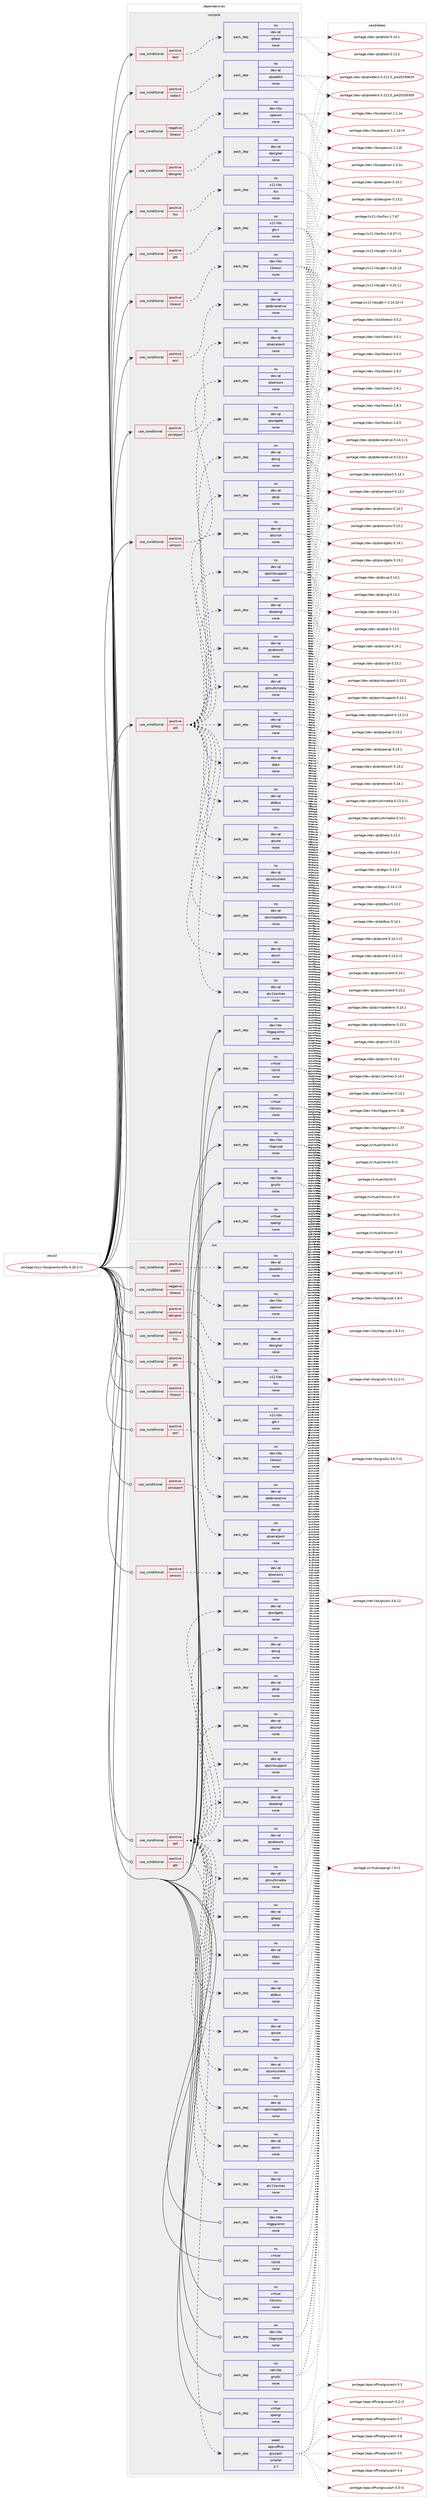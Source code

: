 digraph prolog {

# *************
# Graph options
# *************

newrank=true;
concentrate=true;
compound=true;
graph [rankdir=LR,fontname=Helvetica,fontsize=10,ranksep=1.5];#, ranksep=2.5, nodesep=0.2];
edge  [arrowhead=vee];
node  [fontname=Helvetica,fontsize=10];

# **********
# The ebuild
# **********

subgraph cluster_leftcol {
color=gray;
rank=same;
label=<<i>ebuild</i>>;
id [label="portage://sys-libs/gwenhywfar-4.20.2-r1", color=red, width=4, href="../sys-libs/gwenhywfar-4.20.2-r1.svg"];
}

# ****************
# The dependencies
# ****************

subgraph cluster_midcol {
color=gray;
label=<<i>dependencies</i>>;
subgraph cluster_compile {
fillcolor="#eeeeee";
style=filled;
label=<<i>compile</i>>;
subgraph cond1450 {
dependency9625 [label=<<TABLE BORDER="0" CELLBORDER="1" CELLSPACING="0" CELLPADDING="4"><TR><TD ROWSPAN="3" CELLPADDING="10">use_conditional</TD></TR><TR><TD>negative</TD></TR><TR><TD>libressl</TD></TR></TABLE>>, shape=none, color=red];
subgraph pack7891 {
dependency9626 [label=<<TABLE BORDER="0" CELLBORDER="1" CELLSPACING="0" CELLPADDING="4" WIDTH="220"><TR><TD ROWSPAN="6" CELLPADDING="30">pack_dep</TD></TR><TR><TD WIDTH="110">no</TD></TR><TR><TD>dev-libs</TD></TR><TR><TD>openssl</TD></TR><TR><TD>none</TD></TR><TR><TD></TD></TR></TABLE>>, shape=none, color=blue];
}
dependency9625:e -> dependency9626:w [weight=20,style="dashed",arrowhead="vee"];
}
id:e -> dependency9625:w [weight=20,style="solid",arrowhead="vee"];
subgraph cond1451 {
dependency9627 [label=<<TABLE BORDER="0" CELLBORDER="1" CELLSPACING="0" CELLPADDING="4"><TR><TD ROWSPAN="3" CELLPADDING="10">use_conditional</TD></TR><TR><TD>positive</TD></TR><TR><TD>designer</TD></TR></TABLE>>, shape=none, color=red];
subgraph pack7892 {
dependency9628 [label=<<TABLE BORDER="0" CELLBORDER="1" CELLSPACING="0" CELLPADDING="4" WIDTH="220"><TR><TD ROWSPAN="6" CELLPADDING="30">pack_dep</TD></TR><TR><TD WIDTH="110">no</TD></TR><TR><TD>dev-qt</TD></TR><TR><TD>designer</TD></TR><TR><TD>none</TD></TR><TR><TD></TD></TR></TABLE>>, shape=none, color=blue];
}
dependency9627:e -> dependency9628:w [weight=20,style="dashed",arrowhead="vee"];
}
id:e -> dependency9627:w [weight=20,style="solid",arrowhead="vee"];
subgraph cond1452 {
dependency9629 [label=<<TABLE BORDER="0" CELLBORDER="1" CELLSPACING="0" CELLPADDING="4"><TR><TD ROWSPAN="3" CELLPADDING="10">use_conditional</TD></TR><TR><TD>positive</TD></TR><TR><TD>fox</TD></TR></TABLE>>, shape=none, color=red];
subgraph pack7893 {
dependency9630 [label=<<TABLE BORDER="0" CELLBORDER="1" CELLSPACING="0" CELLPADDING="4" WIDTH="220"><TR><TD ROWSPAN="6" CELLPADDING="30">pack_dep</TD></TR><TR><TD WIDTH="110">no</TD></TR><TR><TD>x11-libs</TD></TR><TR><TD>fox</TD></TR><TR><TD>none</TD></TR><TR><TD></TD></TR></TABLE>>, shape=none, color=blue];
}
dependency9629:e -> dependency9630:w [weight=20,style="dashed",arrowhead="vee"];
}
id:e -> dependency9629:w [weight=20,style="solid",arrowhead="vee"];
subgraph cond1453 {
dependency9631 [label=<<TABLE BORDER="0" CELLBORDER="1" CELLSPACING="0" CELLPADDING="4"><TR><TD ROWSPAN="3" CELLPADDING="10">use_conditional</TD></TR><TR><TD>positive</TD></TR><TR><TD>gtk</TD></TR></TABLE>>, shape=none, color=red];
subgraph pack7894 {
dependency9632 [label=<<TABLE BORDER="0" CELLBORDER="1" CELLSPACING="0" CELLPADDING="4" WIDTH="220"><TR><TD ROWSPAN="6" CELLPADDING="30">pack_dep</TD></TR><TR><TD WIDTH="110">no</TD></TR><TR><TD>x11-libs</TD></TR><TR><TD>gtk+</TD></TR><TR><TD>none</TD></TR><TR><TD></TD></TR></TABLE>>, shape=none, color=blue];
}
dependency9631:e -> dependency9632:w [weight=20,style="dashed",arrowhead="vee"];
}
id:e -> dependency9631:w [weight=20,style="solid",arrowhead="vee"];
subgraph cond1454 {
dependency9633 [label=<<TABLE BORDER="0" CELLBORDER="1" CELLSPACING="0" CELLPADDING="4"><TR><TD ROWSPAN="3" CELLPADDING="10">use_conditional</TD></TR><TR><TD>positive</TD></TR><TR><TD>libressl</TD></TR></TABLE>>, shape=none, color=red];
subgraph pack7895 {
dependency9634 [label=<<TABLE BORDER="0" CELLBORDER="1" CELLSPACING="0" CELLPADDING="4" WIDTH="220"><TR><TD ROWSPAN="6" CELLPADDING="30">pack_dep</TD></TR><TR><TD WIDTH="110">no</TD></TR><TR><TD>dev-libs</TD></TR><TR><TD>libressl</TD></TR><TR><TD>none</TD></TR><TR><TD></TD></TR></TABLE>>, shape=none, color=blue];
}
dependency9633:e -> dependency9634:w [weight=20,style="dashed",arrowhead="vee"];
}
id:e -> dependency9633:w [weight=20,style="solid",arrowhead="vee"];
subgraph cond1455 {
dependency9635 [label=<<TABLE BORDER="0" CELLBORDER="1" CELLSPACING="0" CELLPADDING="4"><TR><TD ROWSPAN="3" CELLPADDING="10">use_conditional</TD></TR><TR><TD>positive</TD></TR><TR><TD>qml</TD></TR></TABLE>>, shape=none, color=red];
subgraph pack7896 {
dependency9636 [label=<<TABLE BORDER="0" CELLBORDER="1" CELLSPACING="0" CELLPADDING="4" WIDTH="220"><TR><TD ROWSPAN="6" CELLPADDING="30">pack_dep</TD></TR><TR><TD WIDTH="110">no</TD></TR><TR><TD>dev-qt</TD></TR><TR><TD>qtdeclarative</TD></TR><TR><TD>none</TD></TR><TR><TD></TD></TR></TABLE>>, shape=none, color=blue];
}
dependency9635:e -> dependency9636:w [weight=20,style="dashed",arrowhead="vee"];
}
id:e -> dependency9635:w [weight=20,style="solid",arrowhead="vee"];
subgraph cond1456 {
dependency9637 [label=<<TABLE BORDER="0" CELLBORDER="1" CELLSPACING="0" CELLPADDING="4"><TR><TD ROWSPAN="3" CELLPADDING="10">use_conditional</TD></TR><TR><TD>positive</TD></TR><TR><TD>qt5</TD></TR></TABLE>>, shape=none, color=red];
subgraph pack7897 {
dependency9638 [label=<<TABLE BORDER="0" CELLBORDER="1" CELLSPACING="0" CELLPADDING="4" WIDTH="220"><TR><TD ROWSPAN="6" CELLPADDING="30">pack_dep</TD></TR><TR><TD WIDTH="110">no</TD></TR><TR><TD>dev-qt</TD></TR><TR><TD>qtconcurrent</TD></TR><TR><TD>none</TD></TR><TR><TD></TD></TR></TABLE>>, shape=none, color=blue];
}
dependency9637:e -> dependency9638:w [weight=20,style="dashed",arrowhead="vee"];
subgraph pack7898 {
dependency9639 [label=<<TABLE BORDER="0" CELLBORDER="1" CELLSPACING="0" CELLPADDING="4" WIDTH="220"><TR><TD ROWSPAN="6" CELLPADDING="30">pack_dep</TD></TR><TR><TD WIDTH="110">no</TD></TR><TR><TD>dev-qt</TD></TR><TR><TD>qtcore</TD></TR><TR><TD>none</TD></TR><TR><TD></TD></TR></TABLE>>, shape=none, color=blue];
}
dependency9637:e -> dependency9639:w [weight=20,style="dashed",arrowhead="vee"];
subgraph pack7899 {
dependency9640 [label=<<TABLE BORDER="0" CELLBORDER="1" CELLSPACING="0" CELLPADDING="4" WIDTH="220"><TR><TD ROWSPAN="6" CELLPADDING="30">pack_dep</TD></TR><TR><TD WIDTH="110">no</TD></TR><TR><TD>dev-qt</TD></TR><TR><TD>qtdbus</TD></TR><TR><TD>none</TD></TR><TR><TD></TD></TR></TABLE>>, shape=none, color=blue];
}
dependency9637:e -> dependency9640:w [weight=20,style="dashed",arrowhead="vee"];
subgraph pack7900 {
dependency9641 [label=<<TABLE BORDER="0" CELLBORDER="1" CELLSPACING="0" CELLPADDING="4" WIDTH="220"><TR><TD ROWSPAN="6" CELLPADDING="30">pack_dep</TD></TR><TR><TD WIDTH="110">no</TD></TR><TR><TD>dev-qt</TD></TR><TR><TD>qtgui</TD></TR><TR><TD>none</TD></TR><TR><TD></TD></TR></TABLE>>, shape=none, color=blue];
}
dependency9637:e -> dependency9641:w [weight=20,style="dashed",arrowhead="vee"];
subgraph pack7901 {
dependency9642 [label=<<TABLE BORDER="0" CELLBORDER="1" CELLSPACING="0" CELLPADDING="4" WIDTH="220"><TR><TD ROWSPAN="6" CELLPADDING="30">pack_dep</TD></TR><TR><TD WIDTH="110">no</TD></TR><TR><TD>dev-qt</TD></TR><TR><TD>qthelp</TD></TR><TR><TD>none</TD></TR><TR><TD></TD></TR></TABLE>>, shape=none, color=blue];
}
dependency9637:e -> dependency9642:w [weight=20,style="dashed",arrowhead="vee"];
subgraph pack7902 {
dependency9643 [label=<<TABLE BORDER="0" CELLBORDER="1" CELLSPACING="0" CELLPADDING="4" WIDTH="220"><TR><TD ROWSPAN="6" CELLPADDING="30">pack_dep</TD></TR><TR><TD WIDTH="110">no</TD></TR><TR><TD>dev-qt</TD></TR><TR><TD>qtmultimedia</TD></TR><TR><TD>none</TD></TR><TR><TD></TD></TR></TABLE>>, shape=none, color=blue];
}
dependency9637:e -> dependency9643:w [weight=20,style="dashed",arrowhead="vee"];
subgraph pack7903 {
dependency9644 [label=<<TABLE BORDER="0" CELLBORDER="1" CELLSPACING="0" CELLPADDING="4" WIDTH="220"><TR><TD ROWSPAN="6" CELLPADDING="30">pack_dep</TD></TR><TR><TD WIDTH="110">no</TD></TR><TR><TD>dev-qt</TD></TR><TR><TD>qtnetwork</TD></TR><TR><TD>none</TD></TR><TR><TD></TD></TR></TABLE>>, shape=none, color=blue];
}
dependency9637:e -> dependency9644:w [weight=20,style="dashed",arrowhead="vee"];
subgraph pack7904 {
dependency9645 [label=<<TABLE BORDER="0" CELLBORDER="1" CELLSPACING="0" CELLPADDING="4" WIDTH="220"><TR><TD ROWSPAN="6" CELLPADDING="30">pack_dep</TD></TR><TR><TD WIDTH="110">no</TD></TR><TR><TD>dev-qt</TD></TR><TR><TD>qtopengl</TD></TR><TR><TD>none</TD></TR><TR><TD></TD></TR></TABLE>>, shape=none, color=blue];
}
dependency9637:e -> dependency9645:w [weight=20,style="dashed",arrowhead="vee"];
subgraph pack7905 {
dependency9646 [label=<<TABLE BORDER="0" CELLBORDER="1" CELLSPACING="0" CELLPADDING="4" WIDTH="220"><TR><TD ROWSPAN="6" CELLPADDING="30">pack_dep</TD></TR><TR><TD WIDTH="110">no</TD></TR><TR><TD>dev-qt</TD></TR><TR><TD>qtprintsupport</TD></TR><TR><TD>none</TD></TR><TR><TD></TD></TR></TABLE>>, shape=none, color=blue];
}
dependency9637:e -> dependency9646:w [weight=20,style="dashed",arrowhead="vee"];
subgraph pack7906 {
dependency9647 [label=<<TABLE BORDER="0" CELLBORDER="1" CELLSPACING="0" CELLPADDING="4" WIDTH="220"><TR><TD ROWSPAN="6" CELLPADDING="30">pack_dep</TD></TR><TR><TD WIDTH="110">no</TD></TR><TR><TD>dev-qt</TD></TR><TR><TD>qtscript</TD></TR><TR><TD>none</TD></TR><TR><TD></TD></TR></TABLE>>, shape=none, color=blue];
}
dependency9637:e -> dependency9647:w [weight=20,style="dashed",arrowhead="vee"];
subgraph pack7907 {
dependency9648 [label=<<TABLE BORDER="0" CELLBORDER="1" CELLSPACING="0" CELLPADDING="4" WIDTH="220"><TR><TD ROWSPAN="6" CELLPADDING="30">pack_dep</TD></TR><TR><TD WIDTH="110">no</TD></TR><TR><TD>dev-qt</TD></TR><TR><TD>qtsql</TD></TR><TR><TD>none</TD></TR><TR><TD></TD></TR></TABLE>>, shape=none, color=blue];
}
dependency9637:e -> dependency9648:w [weight=20,style="dashed",arrowhead="vee"];
subgraph pack7908 {
dependency9649 [label=<<TABLE BORDER="0" CELLBORDER="1" CELLSPACING="0" CELLPADDING="4" WIDTH="220"><TR><TD ROWSPAN="6" CELLPADDING="30">pack_dep</TD></TR><TR><TD WIDTH="110">no</TD></TR><TR><TD>dev-qt</TD></TR><TR><TD>qtsvg</TD></TR><TR><TD>none</TD></TR><TR><TD></TD></TR></TABLE>>, shape=none, color=blue];
}
dependency9637:e -> dependency9649:w [weight=20,style="dashed",arrowhead="vee"];
subgraph pack7909 {
dependency9650 [label=<<TABLE BORDER="0" CELLBORDER="1" CELLSPACING="0" CELLPADDING="4" WIDTH="220"><TR><TD ROWSPAN="6" CELLPADDING="30">pack_dep</TD></TR><TR><TD WIDTH="110">no</TD></TR><TR><TD>dev-qt</TD></TR><TR><TD>qtwidgets</TD></TR><TR><TD>none</TD></TR><TR><TD></TD></TR></TABLE>>, shape=none, color=blue];
}
dependency9637:e -> dependency9650:w [weight=20,style="dashed",arrowhead="vee"];
subgraph pack7910 {
dependency9651 [label=<<TABLE BORDER="0" CELLBORDER="1" CELLSPACING="0" CELLPADDING="4" WIDTH="220"><TR><TD ROWSPAN="6" CELLPADDING="30">pack_dep</TD></TR><TR><TD WIDTH="110">no</TD></TR><TR><TD>dev-qt</TD></TR><TR><TD>qtx11extras</TD></TR><TR><TD>none</TD></TR><TR><TD></TD></TR></TABLE>>, shape=none, color=blue];
}
dependency9637:e -> dependency9651:w [weight=20,style="dashed",arrowhead="vee"];
subgraph pack7911 {
dependency9652 [label=<<TABLE BORDER="0" CELLBORDER="1" CELLSPACING="0" CELLPADDING="4" WIDTH="220"><TR><TD ROWSPAN="6" CELLPADDING="30">pack_dep</TD></TR><TR><TD WIDTH="110">no</TD></TR><TR><TD>dev-qt</TD></TR><TR><TD>qtxml</TD></TR><TR><TD>none</TD></TR><TR><TD></TD></TR></TABLE>>, shape=none, color=blue];
}
dependency9637:e -> dependency9652:w [weight=20,style="dashed",arrowhead="vee"];
subgraph pack7912 {
dependency9653 [label=<<TABLE BORDER="0" CELLBORDER="1" CELLSPACING="0" CELLPADDING="4" WIDTH="220"><TR><TD ROWSPAN="6" CELLPADDING="30">pack_dep</TD></TR><TR><TD WIDTH="110">no</TD></TR><TR><TD>dev-qt</TD></TR><TR><TD>qtxmlpatterns</TD></TR><TR><TD>none</TD></TR><TR><TD></TD></TR></TABLE>>, shape=none, color=blue];
}
dependency9637:e -> dependency9653:w [weight=20,style="dashed",arrowhead="vee"];
}
id:e -> dependency9637:w [weight=20,style="solid",arrowhead="vee"];
subgraph cond1457 {
dependency9654 [label=<<TABLE BORDER="0" CELLBORDER="1" CELLSPACING="0" CELLPADDING="4"><TR><TD ROWSPAN="3" CELLPADDING="10">use_conditional</TD></TR><TR><TD>positive</TD></TR><TR><TD>sensors</TD></TR></TABLE>>, shape=none, color=red];
subgraph pack7913 {
dependency9655 [label=<<TABLE BORDER="0" CELLBORDER="1" CELLSPACING="0" CELLPADDING="4" WIDTH="220"><TR><TD ROWSPAN="6" CELLPADDING="30">pack_dep</TD></TR><TR><TD WIDTH="110">no</TD></TR><TR><TD>dev-qt</TD></TR><TR><TD>qtsensors</TD></TR><TR><TD>none</TD></TR><TR><TD></TD></TR></TABLE>>, shape=none, color=blue];
}
dependency9654:e -> dependency9655:w [weight=20,style="dashed",arrowhead="vee"];
}
id:e -> dependency9654:w [weight=20,style="solid",arrowhead="vee"];
subgraph cond1458 {
dependency9656 [label=<<TABLE BORDER="0" CELLBORDER="1" CELLSPACING="0" CELLPADDING="4"><TR><TD ROWSPAN="3" CELLPADDING="10">use_conditional</TD></TR><TR><TD>positive</TD></TR><TR><TD>serialport</TD></TR></TABLE>>, shape=none, color=red];
subgraph pack7914 {
dependency9657 [label=<<TABLE BORDER="0" CELLBORDER="1" CELLSPACING="0" CELLPADDING="4" WIDTH="220"><TR><TD ROWSPAN="6" CELLPADDING="30">pack_dep</TD></TR><TR><TD WIDTH="110">no</TD></TR><TR><TD>dev-qt</TD></TR><TR><TD>qtserialport</TD></TR><TR><TD>none</TD></TR><TR><TD></TD></TR></TABLE>>, shape=none, color=blue];
}
dependency9656:e -> dependency9657:w [weight=20,style="dashed",arrowhead="vee"];
}
id:e -> dependency9656:w [weight=20,style="solid",arrowhead="vee"];
subgraph cond1459 {
dependency9658 [label=<<TABLE BORDER="0" CELLBORDER="1" CELLSPACING="0" CELLPADDING="4"><TR><TD ROWSPAN="3" CELLPADDING="10">use_conditional</TD></TR><TR><TD>positive</TD></TR><TR><TD>test</TD></TR></TABLE>>, shape=none, color=red];
subgraph pack7915 {
dependency9659 [label=<<TABLE BORDER="0" CELLBORDER="1" CELLSPACING="0" CELLPADDING="4" WIDTH="220"><TR><TD ROWSPAN="6" CELLPADDING="30">pack_dep</TD></TR><TR><TD WIDTH="110">no</TD></TR><TR><TD>dev-qt</TD></TR><TR><TD>qttest</TD></TR><TR><TD>none</TD></TR><TR><TD></TD></TR></TABLE>>, shape=none, color=blue];
}
dependency9658:e -> dependency9659:w [weight=20,style="dashed",arrowhead="vee"];
}
id:e -> dependency9658:w [weight=20,style="solid",arrowhead="vee"];
subgraph cond1460 {
dependency9660 [label=<<TABLE BORDER="0" CELLBORDER="1" CELLSPACING="0" CELLPADDING="4"><TR><TD ROWSPAN="3" CELLPADDING="10">use_conditional</TD></TR><TR><TD>positive</TD></TR><TR><TD>webkit</TD></TR></TABLE>>, shape=none, color=red];
subgraph pack7916 {
dependency9661 [label=<<TABLE BORDER="0" CELLBORDER="1" CELLSPACING="0" CELLPADDING="4" WIDTH="220"><TR><TD ROWSPAN="6" CELLPADDING="30">pack_dep</TD></TR><TR><TD WIDTH="110">no</TD></TR><TR><TD>dev-qt</TD></TR><TR><TD>qtwebkit</TD></TR><TR><TD>none</TD></TR><TR><TD></TD></TR></TABLE>>, shape=none, color=blue];
}
dependency9660:e -> dependency9661:w [weight=20,style="dashed",arrowhead="vee"];
}
id:e -> dependency9660:w [weight=20,style="solid",arrowhead="vee"];
subgraph pack7917 {
dependency9662 [label=<<TABLE BORDER="0" CELLBORDER="1" CELLSPACING="0" CELLPADDING="4" WIDTH="220"><TR><TD ROWSPAN="6" CELLPADDING="30">pack_dep</TD></TR><TR><TD WIDTH="110">no</TD></TR><TR><TD>dev-libs</TD></TR><TR><TD>libgcrypt</TD></TR><TR><TD>none</TD></TR><TR><TD></TD></TR></TABLE>>, shape=none, color=blue];
}
id:e -> dependency9662:w [weight=20,style="solid",arrowhead="vee"];
subgraph pack7918 {
dependency9663 [label=<<TABLE BORDER="0" CELLBORDER="1" CELLSPACING="0" CELLPADDING="4" WIDTH="220"><TR><TD ROWSPAN="6" CELLPADDING="30">pack_dep</TD></TR><TR><TD WIDTH="110">no</TD></TR><TR><TD>dev-libs</TD></TR><TR><TD>libgpg-error</TD></TR><TR><TD>none</TD></TR><TR><TD></TD></TR></TABLE>>, shape=none, color=blue];
}
id:e -> dependency9663:w [weight=20,style="solid",arrowhead="vee"];
subgraph pack7919 {
dependency9664 [label=<<TABLE BORDER="0" CELLBORDER="1" CELLSPACING="0" CELLPADDING="4" WIDTH="220"><TR><TD ROWSPAN="6" CELLPADDING="30">pack_dep</TD></TR><TR><TD WIDTH="110">no</TD></TR><TR><TD>net-libs</TD></TR><TR><TD>gnutls</TD></TR><TR><TD>none</TD></TR><TR><TD></TD></TR></TABLE>>, shape=none, color=blue];
}
id:e -> dependency9664:w [weight=20,style="solid",arrowhead="vee"];
subgraph pack7920 {
dependency9665 [label=<<TABLE BORDER="0" CELLBORDER="1" CELLSPACING="0" CELLPADDING="4" WIDTH="220"><TR><TD ROWSPAN="6" CELLPADDING="30">pack_dep</TD></TR><TR><TD WIDTH="110">no</TD></TR><TR><TD>virtual</TD></TR><TR><TD>libiconv</TD></TR><TR><TD>none</TD></TR><TR><TD></TD></TR></TABLE>>, shape=none, color=blue];
}
id:e -> dependency9665:w [weight=20,style="solid",arrowhead="vee"];
subgraph pack7921 {
dependency9666 [label=<<TABLE BORDER="0" CELLBORDER="1" CELLSPACING="0" CELLPADDING="4" WIDTH="220"><TR><TD ROWSPAN="6" CELLPADDING="30">pack_dep</TD></TR><TR><TD WIDTH="110">no</TD></TR><TR><TD>virtual</TD></TR><TR><TD>libintl</TD></TR><TR><TD>none</TD></TR><TR><TD></TD></TR></TABLE>>, shape=none, color=blue];
}
id:e -> dependency9666:w [weight=20,style="solid",arrowhead="vee"];
subgraph pack7922 {
dependency9667 [label=<<TABLE BORDER="0" CELLBORDER="1" CELLSPACING="0" CELLPADDING="4" WIDTH="220"><TR><TD ROWSPAN="6" CELLPADDING="30">pack_dep</TD></TR><TR><TD WIDTH="110">no</TD></TR><TR><TD>virtual</TD></TR><TR><TD>opengl</TD></TR><TR><TD>none</TD></TR><TR><TD></TD></TR></TABLE>>, shape=none, color=blue];
}
id:e -> dependency9667:w [weight=20,style="solid",arrowhead="vee"];
}
subgraph cluster_compileandrun {
fillcolor="#eeeeee";
style=filled;
label=<<i>compile and run</i>>;
}
subgraph cluster_run {
fillcolor="#eeeeee";
style=filled;
label=<<i>run</i>>;
subgraph cond1461 {
dependency9668 [label=<<TABLE BORDER="0" CELLBORDER="1" CELLSPACING="0" CELLPADDING="4"><TR><TD ROWSPAN="3" CELLPADDING="10">use_conditional</TD></TR><TR><TD>negative</TD></TR><TR><TD>libressl</TD></TR></TABLE>>, shape=none, color=red];
subgraph pack7923 {
dependency9669 [label=<<TABLE BORDER="0" CELLBORDER="1" CELLSPACING="0" CELLPADDING="4" WIDTH="220"><TR><TD ROWSPAN="6" CELLPADDING="30">pack_dep</TD></TR><TR><TD WIDTH="110">no</TD></TR><TR><TD>dev-libs</TD></TR><TR><TD>openssl</TD></TR><TR><TD>none</TD></TR><TR><TD></TD></TR></TABLE>>, shape=none, color=blue];
}
dependency9668:e -> dependency9669:w [weight=20,style="dashed",arrowhead="vee"];
}
id:e -> dependency9668:w [weight=20,style="solid",arrowhead="odot"];
subgraph cond1462 {
dependency9670 [label=<<TABLE BORDER="0" CELLBORDER="1" CELLSPACING="0" CELLPADDING="4"><TR><TD ROWSPAN="3" CELLPADDING="10">use_conditional</TD></TR><TR><TD>positive</TD></TR><TR><TD>designer</TD></TR></TABLE>>, shape=none, color=red];
subgraph pack7924 {
dependency9671 [label=<<TABLE BORDER="0" CELLBORDER="1" CELLSPACING="0" CELLPADDING="4" WIDTH="220"><TR><TD ROWSPAN="6" CELLPADDING="30">pack_dep</TD></TR><TR><TD WIDTH="110">no</TD></TR><TR><TD>dev-qt</TD></TR><TR><TD>designer</TD></TR><TR><TD>none</TD></TR><TR><TD></TD></TR></TABLE>>, shape=none, color=blue];
}
dependency9670:e -> dependency9671:w [weight=20,style="dashed",arrowhead="vee"];
}
id:e -> dependency9670:w [weight=20,style="solid",arrowhead="odot"];
subgraph cond1463 {
dependency9672 [label=<<TABLE BORDER="0" CELLBORDER="1" CELLSPACING="0" CELLPADDING="4"><TR><TD ROWSPAN="3" CELLPADDING="10">use_conditional</TD></TR><TR><TD>positive</TD></TR><TR><TD>fox</TD></TR></TABLE>>, shape=none, color=red];
subgraph pack7925 {
dependency9673 [label=<<TABLE BORDER="0" CELLBORDER="1" CELLSPACING="0" CELLPADDING="4" WIDTH="220"><TR><TD ROWSPAN="6" CELLPADDING="30">pack_dep</TD></TR><TR><TD WIDTH="110">no</TD></TR><TR><TD>x11-libs</TD></TR><TR><TD>fox</TD></TR><TR><TD>none</TD></TR><TR><TD></TD></TR></TABLE>>, shape=none, color=blue];
}
dependency9672:e -> dependency9673:w [weight=20,style="dashed",arrowhead="vee"];
}
id:e -> dependency9672:w [weight=20,style="solid",arrowhead="odot"];
subgraph cond1464 {
dependency9674 [label=<<TABLE BORDER="0" CELLBORDER="1" CELLSPACING="0" CELLPADDING="4"><TR><TD ROWSPAN="3" CELLPADDING="10">use_conditional</TD></TR><TR><TD>positive</TD></TR><TR><TD>gtk</TD></TR></TABLE>>, shape=none, color=red];
subgraph pack7926 {
dependency9675 [label=<<TABLE BORDER="0" CELLBORDER="1" CELLSPACING="0" CELLPADDING="4" WIDTH="220"><TR><TD ROWSPAN="6" CELLPADDING="30">pack_dep</TD></TR><TR><TD WIDTH="110">no</TD></TR><TR><TD>x11-libs</TD></TR><TR><TD>gtk+</TD></TR><TR><TD>none</TD></TR><TR><TD></TD></TR></TABLE>>, shape=none, color=blue];
}
dependency9674:e -> dependency9675:w [weight=20,style="dashed",arrowhead="vee"];
}
id:e -> dependency9674:w [weight=20,style="solid",arrowhead="odot"];
subgraph cond1465 {
dependency9676 [label=<<TABLE BORDER="0" CELLBORDER="1" CELLSPACING="0" CELLPADDING="4"><TR><TD ROWSPAN="3" CELLPADDING="10">use_conditional</TD></TR><TR><TD>positive</TD></TR><TR><TD>gtk</TD></TR></TABLE>>, shape=none, color=red];
subgraph pack7927 {
dependency9677 [label=<<TABLE BORDER="0" CELLBORDER="1" CELLSPACING="0" CELLPADDING="4" WIDTH="220"><TR><TD ROWSPAN="6" CELLPADDING="30">pack_dep</TD></TR><TR><TD WIDTH="110">weak</TD></TR><TR><TD>app-office</TD></TR><TR><TD>gnucash</TD></TR><TR><TD>smaller</TD></TR><TR><TD>3.7</TD></TR></TABLE>>, shape=none, color=blue];
}
dependency9676:e -> dependency9677:w [weight=20,style="dashed",arrowhead="vee"];
}
id:e -> dependency9676:w [weight=20,style="solid",arrowhead="odot"];
subgraph cond1466 {
dependency9678 [label=<<TABLE BORDER="0" CELLBORDER="1" CELLSPACING="0" CELLPADDING="4"><TR><TD ROWSPAN="3" CELLPADDING="10">use_conditional</TD></TR><TR><TD>positive</TD></TR><TR><TD>libressl</TD></TR></TABLE>>, shape=none, color=red];
subgraph pack7928 {
dependency9679 [label=<<TABLE BORDER="0" CELLBORDER="1" CELLSPACING="0" CELLPADDING="4" WIDTH="220"><TR><TD ROWSPAN="6" CELLPADDING="30">pack_dep</TD></TR><TR><TD WIDTH="110">no</TD></TR><TR><TD>dev-libs</TD></TR><TR><TD>libressl</TD></TR><TR><TD>none</TD></TR><TR><TD></TD></TR></TABLE>>, shape=none, color=blue];
}
dependency9678:e -> dependency9679:w [weight=20,style="dashed",arrowhead="vee"];
}
id:e -> dependency9678:w [weight=20,style="solid",arrowhead="odot"];
subgraph cond1467 {
dependency9680 [label=<<TABLE BORDER="0" CELLBORDER="1" CELLSPACING="0" CELLPADDING="4"><TR><TD ROWSPAN="3" CELLPADDING="10">use_conditional</TD></TR><TR><TD>positive</TD></TR><TR><TD>qml</TD></TR></TABLE>>, shape=none, color=red];
subgraph pack7929 {
dependency9681 [label=<<TABLE BORDER="0" CELLBORDER="1" CELLSPACING="0" CELLPADDING="4" WIDTH="220"><TR><TD ROWSPAN="6" CELLPADDING="30">pack_dep</TD></TR><TR><TD WIDTH="110">no</TD></TR><TR><TD>dev-qt</TD></TR><TR><TD>qtdeclarative</TD></TR><TR><TD>none</TD></TR><TR><TD></TD></TR></TABLE>>, shape=none, color=blue];
}
dependency9680:e -> dependency9681:w [weight=20,style="dashed",arrowhead="vee"];
}
id:e -> dependency9680:w [weight=20,style="solid",arrowhead="odot"];
subgraph cond1468 {
dependency9682 [label=<<TABLE BORDER="0" CELLBORDER="1" CELLSPACING="0" CELLPADDING="4"><TR><TD ROWSPAN="3" CELLPADDING="10">use_conditional</TD></TR><TR><TD>positive</TD></TR><TR><TD>qt5</TD></TR></TABLE>>, shape=none, color=red];
subgraph pack7930 {
dependency9683 [label=<<TABLE BORDER="0" CELLBORDER="1" CELLSPACING="0" CELLPADDING="4" WIDTH="220"><TR><TD ROWSPAN="6" CELLPADDING="30">pack_dep</TD></TR><TR><TD WIDTH="110">no</TD></TR><TR><TD>dev-qt</TD></TR><TR><TD>qtconcurrent</TD></TR><TR><TD>none</TD></TR><TR><TD></TD></TR></TABLE>>, shape=none, color=blue];
}
dependency9682:e -> dependency9683:w [weight=20,style="dashed",arrowhead="vee"];
subgraph pack7931 {
dependency9684 [label=<<TABLE BORDER="0" CELLBORDER="1" CELLSPACING="0" CELLPADDING="4" WIDTH="220"><TR><TD ROWSPAN="6" CELLPADDING="30">pack_dep</TD></TR><TR><TD WIDTH="110">no</TD></TR><TR><TD>dev-qt</TD></TR><TR><TD>qtcore</TD></TR><TR><TD>none</TD></TR><TR><TD></TD></TR></TABLE>>, shape=none, color=blue];
}
dependency9682:e -> dependency9684:w [weight=20,style="dashed",arrowhead="vee"];
subgraph pack7932 {
dependency9685 [label=<<TABLE BORDER="0" CELLBORDER="1" CELLSPACING="0" CELLPADDING="4" WIDTH="220"><TR><TD ROWSPAN="6" CELLPADDING="30">pack_dep</TD></TR><TR><TD WIDTH="110">no</TD></TR><TR><TD>dev-qt</TD></TR><TR><TD>qtdbus</TD></TR><TR><TD>none</TD></TR><TR><TD></TD></TR></TABLE>>, shape=none, color=blue];
}
dependency9682:e -> dependency9685:w [weight=20,style="dashed",arrowhead="vee"];
subgraph pack7933 {
dependency9686 [label=<<TABLE BORDER="0" CELLBORDER="1" CELLSPACING="0" CELLPADDING="4" WIDTH="220"><TR><TD ROWSPAN="6" CELLPADDING="30">pack_dep</TD></TR><TR><TD WIDTH="110">no</TD></TR><TR><TD>dev-qt</TD></TR><TR><TD>qtgui</TD></TR><TR><TD>none</TD></TR><TR><TD></TD></TR></TABLE>>, shape=none, color=blue];
}
dependency9682:e -> dependency9686:w [weight=20,style="dashed",arrowhead="vee"];
subgraph pack7934 {
dependency9687 [label=<<TABLE BORDER="0" CELLBORDER="1" CELLSPACING="0" CELLPADDING="4" WIDTH="220"><TR><TD ROWSPAN="6" CELLPADDING="30">pack_dep</TD></TR><TR><TD WIDTH="110">no</TD></TR><TR><TD>dev-qt</TD></TR><TR><TD>qthelp</TD></TR><TR><TD>none</TD></TR><TR><TD></TD></TR></TABLE>>, shape=none, color=blue];
}
dependency9682:e -> dependency9687:w [weight=20,style="dashed",arrowhead="vee"];
subgraph pack7935 {
dependency9688 [label=<<TABLE BORDER="0" CELLBORDER="1" CELLSPACING="0" CELLPADDING="4" WIDTH="220"><TR><TD ROWSPAN="6" CELLPADDING="30">pack_dep</TD></TR><TR><TD WIDTH="110">no</TD></TR><TR><TD>dev-qt</TD></TR><TR><TD>qtmultimedia</TD></TR><TR><TD>none</TD></TR><TR><TD></TD></TR></TABLE>>, shape=none, color=blue];
}
dependency9682:e -> dependency9688:w [weight=20,style="dashed",arrowhead="vee"];
subgraph pack7936 {
dependency9689 [label=<<TABLE BORDER="0" CELLBORDER="1" CELLSPACING="0" CELLPADDING="4" WIDTH="220"><TR><TD ROWSPAN="6" CELLPADDING="30">pack_dep</TD></TR><TR><TD WIDTH="110">no</TD></TR><TR><TD>dev-qt</TD></TR><TR><TD>qtnetwork</TD></TR><TR><TD>none</TD></TR><TR><TD></TD></TR></TABLE>>, shape=none, color=blue];
}
dependency9682:e -> dependency9689:w [weight=20,style="dashed",arrowhead="vee"];
subgraph pack7937 {
dependency9690 [label=<<TABLE BORDER="0" CELLBORDER="1" CELLSPACING="0" CELLPADDING="4" WIDTH="220"><TR><TD ROWSPAN="6" CELLPADDING="30">pack_dep</TD></TR><TR><TD WIDTH="110">no</TD></TR><TR><TD>dev-qt</TD></TR><TR><TD>qtopengl</TD></TR><TR><TD>none</TD></TR><TR><TD></TD></TR></TABLE>>, shape=none, color=blue];
}
dependency9682:e -> dependency9690:w [weight=20,style="dashed",arrowhead="vee"];
subgraph pack7938 {
dependency9691 [label=<<TABLE BORDER="0" CELLBORDER="1" CELLSPACING="0" CELLPADDING="4" WIDTH="220"><TR><TD ROWSPAN="6" CELLPADDING="30">pack_dep</TD></TR><TR><TD WIDTH="110">no</TD></TR><TR><TD>dev-qt</TD></TR><TR><TD>qtprintsupport</TD></TR><TR><TD>none</TD></TR><TR><TD></TD></TR></TABLE>>, shape=none, color=blue];
}
dependency9682:e -> dependency9691:w [weight=20,style="dashed",arrowhead="vee"];
subgraph pack7939 {
dependency9692 [label=<<TABLE BORDER="0" CELLBORDER="1" CELLSPACING="0" CELLPADDING="4" WIDTH="220"><TR><TD ROWSPAN="6" CELLPADDING="30">pack_dep</TD></TR><TR><TD WIDTH="110">no</TD></TR><TR><TD>dev-qt</TD></TR><TR><TD>qtscript</TD></TR><TR><TD>none</TD></TR><TR><TD></TD></TR></TABLE>>, shape=none, color=blue];
}
dependency9682:e -> dependency9692:w [weight=20,style="dashed",arrowhead="vee"];
subgraph pack7940 {
dependency9693 [label=<<TABLE BORDER="0" CELLBORDER="1" CELLSPACING="0" CELLPADDING="4" WIDTH="220"><TR><TD ROWSPAN="6" CELLPADDING="30">pack_dep</TD></TR><TR><TD WIDTH="110">no</TD></TR><TR><TD>dev-qt</TD></TR><TR><TD>qtsql</TD></TR><TR><TD>none</TD></TR><TR><TD></TD></TR></TABLE>>, shape=none, color=blue];
}
dependency9682:e -> dependency9693:w [weight=20,style="dashed",arrowhead="vee"];
subgraph pack7941 {
dependency9694 [label=<<TABLE BORDER="0" CELLBORDER="1" CELLSPACING="0" CELLPADDING="4" WIDTH="220"><TR><TD ROWSPAN="6" CELLPADDING="30">pack_dep</TD></TR><TR><TD WIDTH="110">no</TD></TR><TR><TD>dev-qt</TD></TR><TR><TD>qtsvg</TD></TR><TR><TD>none</TD></TR><TR><TD></TD></TR></TABLE>>, shape=none, color=blue];
}
dependency9682:e -> dependency9694:w [weight=20,style="dashed",arrowhead="vee"];
subgraph pack7942 {
dependency9695 [label=<<TABLE BORDER="0" CELLBORDER="1" CELLSPACING="0" CELLPADDING="4" WIDTH="220"><TR><TD ROWSPAN="6" CELLPADDING="30">pack_dep</TD></TR><TR><TD WIDTH="110">no</TD></TR><TR><TD>dev-qt</TD></TR><TR><TD>qtwidgets</TD></TR><TR><TD>none</TD></TR><TR><TD></TD></TR></TABLE>>, shape=none, color=blue];
}
dependency9682:e -> dependency9695:w [weight=20,style="dashed",arrowhead="vee"];
subgraph pack7943 {
dependency9696 [label=<<TABLE BORDER="0" CELLBORDER="1" CELLSPACING="0" CELLPADDING="4" WIDTH="220"><TR><TD ROWSPAN="6" CELLPADDING="30">pack_dep</TD></TR><TR><TD WIDTH="110">no</TD></TR><TR><TD>dev-qt</TD></TR><TR><TD>qtx11extras</TD></TR><TR><TD>none</TD></TR><TR><TD></TD></TR></TABLE>>, shape=none, color=blue];
}
dependency9682:e -> dependency9696:w [weight=20,style="dashed",arrowhead="vee"];
subgraph pack7944 {
dependency9697 [label=<<TABLE BORDER="0" CELLBORDER="1" CELLSPACING="0" CELLPADDING="4" WIDTH="220"><TR><TD ROWSPAN="6" CELLPADDING="30">pack_dep</TD></TR><TR><TD WIDTH="110">no</TD></TR><TR><TD>dev-qt</TD></TR><TR><TD>qtxml</TD></TR><TR><TD>none</TD></TR><TR><TD></TD></TR></TABLE>>, shape=none, color=blue];
}
dependency9682:e -> dependency9697:w [weight=20,style="dashed",arrowhead="vee"];
subgraph pack7945 {
dependency9698 [label=<<TABLE BORDER="0" CELLBORDER="1" CELLSPACING="0" CELLPADDING="4" WIDTH="220"><TR><TD ROWSPAN="6" CELLPADDING="30">pack_dep</TD></TR><TR><TD WIDTH="110">no</TD></TR><TR><TD>dev-qt</TD></TR><TR><TD>qtxmlpatterns</TD></TR><TR><TD>none</TD></TR><TR><TD></TD></TR></TABLE>>, shape=none, color=blue];
}
dependency9682:e -> dependency9698:w [weight=20,style="dashed",arrowhead="vee"];
}
id:e -> dependency9682:w [weight=20,style="solid",arrowhead="odot"];
subgraph cond1469 {
dependency9699 [label=<<TABLE BORDER="0" CELLBORDER="1" CELLSPACING="0" CELLPADDING="4"><TR><TD ROWSPAN="3" CELLPADDING="10">use_conditional</TD></TR><TR><TD>positive</TD></TR><TR><TD>sensors</TD></TR></TABLE>>, shape=none, color=red];
subgraph pack7946 {
dependency9700 [label=<<TABLE BORDER="0" CELLBORDER="1" CELLSPACING="0" CELLPADDING="4" WIDTH="220"><TR><TD ROWSPAN="6" CELLPADDING="30">pack_dep</TD></TR><TR><TD WIDTH="110">no</TD></TR><TR><TD>dev-qt</TD></TR><TR><TD>qtsensors</TD></TR><TR><TD>none</TD></TR><TR><TD></TD></TR></TABLE>>, shape=none, color=blue];
}
dependency9699:e -> dependency9700:w [weight=20,style="dashed",arrowhead="vee"];
}
id:e -> dependency9699:w [weight=20,style="solid",arrowhead="odot"];
subgraph cond1470 {
dependency9701 [label=<<TABLE BORDER="0" CELLBORDER="1" CELLSPACING="0" CELLPADDING="4"><TR><TD ROWSPAN="3" CELLPADDING="10">use_conditional</TD></TR><TR><TD>positive</TD></TR><TR><TD>serialport</TD></TR></TABLE>>, shape=none, color=red];
subgraph pack7947 {
dependency9702 [label=<<TABLE BORDER="0" CELLBORDER="1" CELLSPACING="0" CELLPADDING="4" WIDTH="220"><TR><TD ROWSPAN="6" CELLPADDING="30">pack_dep</TD></TR><TR><TD WIDTH="110">no</TD></TR><TR><TD>dev-qt</TD></TR><TR><TD>qtserialport</TD></TR><TR><TD>none</TD></TR><TR><TD></TD></TR></TABLE>>, shape=none, color=blue];
}
dependency9701:e -> dependency9702:w [weight=20,style="dashed",arrowhead="vee"];
}
id:e -> dependency9701:w [weight=20,style="solid",arrowhead="odot"];
subgraph cond1471 {
dependency9703 [label=<<TABLE BORDER="0" CELLBORDER="1" CELLSPACING="0" CELLPADDING="4"><TR><TD ROWSPAN="3" CELLPADDING="10">use_conditional</TD></TR><TR><TD>positive</TD></TR><TR><TD>webkit</TD></TR></TABLE>>, shape=none, color=red];
subgraph pack7948 {
dependency9704 [label=<<TABLE BORDER="0" CELLBORDER="1" CELLSPACING="0" CELLPADDING="4" WIDTH="220"><TR><TD ROWSPAN="6" CELLPADDING="30">pack_dep</TD></TR><TR><TD WIDTH="110">no</TD></TR><TR><TD>dev-qt</TD></TR><TR><TD>qtwebkit</TD></TR><TR><TD>none</TD></TR><TR><TD></TD></TR></TABLE>>, shape=none, color=blue];
}
dependency9703:e -> dependency9704:w [weight=20,style="dashed",arrowhead="vee"];
}
id:e -> dependency9703:w [weight=20,style="solid",arrowhead="odot"];
subgraph pack7949 {
dependency9705 [label=<<TABLE BORDER="0" CELLBORDER="1" CELLSPACING="0" CELLPADDING="4" WIDTH="220"><TR><TD ROWSPAN="6" CELLPADDING="30">pack_dep</TD></TR><TR><TD WIDTH="110">no</TD></TR><TR><TD>dev-libs</TD></TR><TR><TD>libgcrypt</TD></TR><TR><TD>none</TD></TR><TR><TD></TD></TR></TABLE>>, shape=none, color=blue];
}
id:e -> dependency9705:w [weight=20,style="solid",arrowhead="odot"];
subgraph pack7950 {
dependency9706 [label=<<TABLE BORDER="0" CELLBORDER="1" CELLSPACING="0" CELLPADDING="4" WIDTH="220"><TR><TD ROWSPAN="6" CELLPADDING="30">pack_dep</TD></TR><TR><TD WIDTH="110">no</TD></TR><TR><TD>dev-libs</TD></TR><TR><TD>libgpg-error</TD></TR><TR><TD>none</TD></TR><TR><TD></TD></TR></TABLE>>, shape=none, color=blue];
}
id:e -> dependency9706:w [weight=20,style="solid",arrowhead="odot"];
subgraph pack7951 {
dependency9707 [label=<<TABLE BORDER="0" CELLBORDER="1" CELLSPACING="0" CELLPADDING="4" WIDTH="220"><TR><TD ROWSPAN="6" CELLPADDING="30">pack_dep</TD></TR><TR><TD WIDTH="110">no</TD></TR><TR><TD>net-libs</TD></TR><TR><TD>gnutls</TD></TR><TR><TD>none</TD></TR><TR><TD></TD></TR></TABLE>>, shape=none, color=blue];
}
id:e -> dependency9707:w [weight=20,style="solid",arrowhead="odot"];
subgraph pack7952 {
dependency9708 [label=<<TABLE BORDER="0" CELLBORDER="1" CELLSPACING="0" CELLPADDING="4" WIDTH="220"><TR><TD ROWSPAN="6" CELLPADDING="30">pack_dep</TD></TR><TR><TD WIDTH="110">no</TD></TR><TR><TD>virtual</TD></TR><TR><TD>libiconv</TD></TR><TR><TD>none</TD></TR><TR><TD></TD></TR></TABLE>>, shape=none, color=blue];
}
id:e -> dependency9708:w [weight=20,style="solid",arrowhead="odot"];
subgraph pack7953 {
dependency9709 [label=<<TABLE BORDER="0" CELLBORDER="1" CELLSPACING="0" CELLPADDING="4" WIDTH="220"><TR><TD ROWSPAN="6" CELLPADDING="30">pack_dep</TD></TR><TR><TD WIDTH="110">no</TD></TR><TR><TD>virtual</TD></TR><TR><TD>libintl</TD></TR><TR><TD>none</TD></TR><TR><TD></TD></TR></TABLE>>, shape=none, color=blue];
}
id:e -> dependency9709:w [weight=20,style="solid",arrowhead="odot"];
subgraph pack7954 {
dependency9710 [label=<<TABLE BORDER="0" CELLBORDER="1" CELLSPACING="0" CELLPADDING="4" WIDTH="220"><TR><TD ROWSPAN="6" CELLPADDING="30">pack_dep</TD></TR><TR><TD WIDTH="110">no</TD></TR><TR><TD>virtual</TD></TR><TR><TD>opengl</TD></TR><TR><TD>none</TD></TR><TR><TD></TD></TR></TABLE>>, shape=none, color=blue];
}
id:e -> dependency9710:w [weight=20,style="solid",arrowhead="odot"];
}
}

# **************
# The candidates
# **************

subgraph cluster_choices {
rank=same;
color=gray;
label=<<i>candidates</i>>;

subgraph choice7891 {
color=black;
nodesep=1;
choice100101118451081059811547111112101110115115108454946494649101 [label="portage://dev-libs/openssl-1.1.1e", color=red, width=4,href="../dev-libs/openssl-1.1.1e.svg"];
choice1001011184510810598115471111121011101151151084549464946491004511451 [label="portage://dev-libs/openssl-1.1.1d-r3", color=red, width=4,href="../dev-libs/openssl-1.1.1d-r3.svg"];
choice100101118451081059811547111112101110115115108454946494648108 [label="portage://dev-libs/openssl-1.1.0l", color=red, width=4,href="../dev-libs/openssl-1.1.0l.svg"];
choice100101118451081059811547111112101110115115108454946484650117 [label="portage://dev-libs/openssl-1.0.2u", color=red, width=4,href="../dev-libs/openssl-1.0.2u.svg"];
dependency9626:e -> choice100101118451081059811547111112101110115115108454946494649101:w [style=dotted,weight="100"];
dependency9626:e -> choice1001011184510810598115471111121011101151151084549464946491004511451:w [style=dotted,weight="100"];
dependency9626:e -> choice100101118451081059811547111112101110115115108454946494648108:w [style=dotted,weight="100"];
dependency9626:e -> choice100101118451081059811547111112101110115115108454946484650117:w [style=dotted,weight="100"];
}
subgraph choice7892 {
color=black;
nodesep=1;
choice100101118451131164710010111510510311010111445534649524649 [label="portage://dev-qt/designer-5.14.1", color=red, width=4,href="../dev-qt/designer-5.14.1.svg"];
choice100101118451131164710010111510510311010111445534649514650 [label="portage://dev-qt/designer-5.13.2", color=red, width=4,href="../dev-qt/designer-5.13.2.svg"];
dependency9628:e -> choice100101118451131164710010111510510311010111445534649524649:w [style=dotted,weight="100"];
dependency9628:e -> choice100101118451131164710010111510510311010111445534649514650:w [style=dotted,weight="100"];
}
subgraph choice7893 {
color=black;
nodesep=1;
choice120494945108105981154710211112045494655465455 [label="portage://x11-libs/fox-1.7.67", color=red, width=4,href="../x11-libs/fox-1.7.67.svg"];
choice1204949451081059811547102111120454946544653554511449 [label="portage://x11-libs/fox-1.6.57-r1", color=red, width=4,href="../x11-libs/fox-1.6.57-r1.svg"];
dependency9630:e -> choice120494945108105981154710211112045494655465455:w [style=dotted,weight="100"];
dependency9630:e -> choice1204949451081059811547102111120454946544653554511449:w [style=dotted,weight="100"];
}
subgraph choice7894 {
color=black;
nodesep=1;
choice1204949451081059811547103116107434551465052464952 [label="portage://x11-libs/gtk+-3.24.14", color=red, width=4,href="../x11-libs/gtk+-3.24.14.svg"];
choice1204949451081059811547103116107434551465052464951 [label="portage://x11-libs/gtk+-3.24.13", color=red, width=4,href="../x11-libs/gtk+-3.24.13.svg"];
choice1204949451081059811547103116107434551465052464949 [label="portage://x11-libs/gtk+-3.24.11", color=red, width=4,href="../x11-libs/gtk+-3.24.11.svg"];
choice12049494510810598115471031161074345504650524651504511449 [label="portage://x11-libs/gtk+-2.24.32-r1", color=red, width=4,href="../x11-libs/gtk+-2.24.32-r1.svg"];
dependency9632:e -> choice1204949451081059811547103116107434551465052464952:w [style=dotted,weight="100"];
dependency9632:e -> choice1204949451081059811547103116107434551465052464951:w [style=dotted,weight="100"];
dependency9632:e -> choice1204949451081059811547103116107434551465052464949:w [style=dotted,weight="100"];
dependency9632:e -> choice12049494510810598115471031161074345504650524651504511449:w [style=dotted,weight="100"];
}
subgraph choice7895 {
color=black;
nodesep=1;
choice10010111845108105981154710810598114101115115108455146484650 [label="portage://dev-libs/libressl-3.0.2", color=red, width=4,href="../dev-libs/libressl-3.0.2.svg"];
choice10010111845108105981154710810598114101115115108455146484649 [label="portage://dev-libs/libressl-3.0.1", color=red, width=4,href="../dev-libs/libressl-3.0.1.svg"];
choice10010111845108105981154710810598114101115115108455146484648 [label="portage://dev-libs/libressl-3.0.0", color=red, width=4,href="../dev-libs/libressl-3.0.0.svg"];
choice10010111845108105981154710810598114101115115108455046574650 [label="portage://dev-libs/libressl-2.9.2", color=red, width=4,href="../dev-libs/libressl-2.9.2.svg"];
choice10010111845108105981154710810598114101115115108455046574649 [label="portage://dev-libs/libressl-2.9.1", color=red, width=4,href="../dev-libs/libressl-2.9.1.svg"];
choice10010111845108105981154710810598114101115115108455046564651 [label="portage://dev-libs/libressl-2.8.3", color=red, width=4,href="../dev-libs/libressl-2.8.3.svg"];
choice10010111845108105981154710810598114101115115108455046544653 [label="portage://dev-libs/libressl-2.6.5", color=red, width=4,href="../dev-libs/libressl-2.6.5.svg"];
dependency9634:e -> choice10010111845108105981154710810598114101115115108455146484650:w [style=dotted,weight="100"];
dependency9634:e -> choice10010111845108105981154710810598114101115115108455146484649:w [style=dotted,weight="100"];
dependency9634:e -> choice10010111845108105981154710810598114101115115108455146484648:w [style=dotted,weight="100"];
dependency9634:e -> choice10010111845108105981154710810598114101115115108455046574650:w [style=dotted,weight="100"];
dependency9634:e -> choice10010111845108105981154710810598114101115115108455046574649:w [style=dotted,weight="100"];
dependency9634:e -> choice10010111845108105981154710810598114101115115108455046564651:w [style=dotted,weight="100"];
dependency9634:e -> choice10010111845108105981154710810598114101115115108455046544653:w [style=dotted,weight="100"];
}
subgraph choice7896 {
color=black;
nodesep=1;
choice1001011184511311647113116100101991089711497116105118101455346495246494511449 [label="portage://dev-qt/qtdeclarative-5.14.1-r1", color=red, width=4,href="../dev-qt/qtdeclarative-5.14.1-r1.svg"];
choice1001011184511311647113116100101991089711497116105118101455346495146504511449 [label="portage://dev-qt/qtdeclarative-5.13.2-r1", color=red, width=4,href="../dev-qt/qtdeclarative-5.13.2-r1.svg"];
dependency9636:e -> choice1001011184511311647113116100101991089711497116105118101455346495246494511449:w [style=dotted,weight="100"];
dependency9636:e -> choice1001011184511311647113116100101991089711497116105118101455346495146504511449:w [style=dotted,weight="100"];
}
subgraph choice7897 {
color=black;
nodesep=1;
choice1001011184511311647113116991111109911711411410111011645534649524649 [label="portage://dev-qt/qtconcurrent-5.14.1", color=red, width=4,href="../dev-qt/qtconcurrent-5.14.1.svg"];
choice1001011184511311647113116991111109911711411410111011645534649514650 [label="portage://dev-qt/qtconcurrent-5.13.2", color=red, width=4,href="../dev-qt/qtconcurrent-5.13.2.svg"];
dependency9638:e -> choice1001011184511311647113116991111109911711411410111011645534649524649:w [style=dotted,weight="100"];
dependency9638:e -> choice1001011184511311647113116991111109911711411410111011645534649514650:w [style=dotted,weight="100"];
}
subgraph choice7898 {
color=black;
nodesep=1;
choice100101118451131164711311699111114101455346495246494511449 [label="portage://dev-qt/qtcore-5.14.1-r1", color=red, width=4,href="../dev-qt/qtcore-5.14.1-r1.svg"];
choice100101118451131164711311699111114101455346495146504511450 [label="portage://dev-qt/qtcore-5.13.2-r2", color=red, width=4,href="../dev-qt/qtcore-5.13.2-r2.svg"];
dependency9639:e -> choice100101118451131164711311699111114101455346495246494511449:w [style=dotted,weight="100"];
dependency9639:e -> choice100101118451131164711311699111114101455346495146504511450:w [style=dotted,weight="100"];
}
subgraph choice7899 {
color=black;
nodesep=1;
choice10010111845113116471131161009811711545534649524649 [label="portage://dev-qt/qtdbus-5.14.1", color=red, width=4,href="../dev-qt/qtdbus-5.14.1.svg"];
choice10010111845113116471131161009811711545534649514650 [label="portage://dev-qt/qtdbus-5.13.2", color=red, width=4,href="../dev-qt/qtdbus-5.13.2.svg"];
dependency9640:e -> choice10010111845113116471131161009811711545534649524649:w [style=dotted,weight="100"];
dependency9640:e -> choice10010111845113116471131161009811711545534649514650:w [style=dotted,weight="100"];
}
subgraph choice7900 {
color=black;
nodesep=1;
choice1001011184511311647113116103117105455346495246494511451 [label="portage://dev-qt/qtgui-5.14.1-r3", color=red, width=4,href="../dev-qt/qtgui-5.14.1-r3.svg"];
choice100101118451131164711311610311710545534649514650 [label="portage://dev-qt/qtgui-5.13.2", color=red, width=4,href="../dev-qt/qtgui-5.13.2.svg"];
dependency9641:e -> choice1001011184511311647113116103117105455346495246494511451:w [style=dotted,weight="100"];
dependency9641:e -> choice100101118451131164711311610311710545534649514650:w [style=dotted,weight="100"];
}
subgraph choice7901 {
color=black;
nodesep=1;
choice100101118451131164711311610410110811245534649524649 [label="portage://dev-qt/qthelp-5.14.1", color=red, width=4,href="../dev-qt/qthelp-5.14.1.svg"];
choice100101118451131164711311610410110811245534649514650 [label="portage://dev-qt/qthelp-5.13.2", color=red, width=4,href="../dev-qt/qthelp-5.13.2.svg"];
dependency9642:e -> choice100101118451131164711311610410110811245534649524649:w [style=dotted,weight="100"];
dependency9642:e -> choice100101118451131164711311610410110811245534649514650:w [style=dotted,weight="100"];
}
subgraph choice7902 {
color=black;
nodesep=1;
choice10010111845113116471131161091171081161051091011001059745534649524649 [label="portage://dev-qt/qtmultimedia-5.14.1", color=red, width=4,href="../dev-qt/qtmultimedia-5.14.1.svg"];
choice100101118451131164711311610911710811610510910110010597455346495146504511449 [label="portage://dev-qt/qtmultimedia-5.13.2-r1", color=red, width=4,href="../dev-qt/qtmultimedia-5.13.2-r1.svg"];
dependency9643:e -> choice10010111845113116471131161091171081161051091011001059745534649524649:w [style=dotted,weight="100"];
dependency9643:e -> choice100101118451131164711311610911710811610510910110010597455346495146504511449:w [style=dotted,weight="100"];
}
subgraph choice7903 {
color=black;
nodesep=1;
choice100101118451131164711311611010111611911111410745534649524649 [label="portage://dev-qt/qtnetwork-5.14.1", color=red, width=4,href="../dev-qt/qtnetwork-5.14.1.svg"];
choice100101118451131164711311611010111611911111410745534649514650 [label="portage://dev-qt/qtnetwork-5.13.2", color=red, width=4,href="../dev-qt/qtnetwork-5.13.2.svg"];
dependency9644:e -> choice100101118451131164711311611010111611911111410745534649524649:w [style=dotted,weight="100"];
dependency9644:e -> choice100101118451131164711311611010111611911111410745534649514650:w [style=dotted,weight="100"];
}
subgraph choice7904 {
color=black;
nodesep=1;
choice100101118451131164711311611111210111010310845534649524649 [label="portage://dev-qt/qtopengl-5.14.1", color=red, width=4,href="../dev-qt/qtopengl-5.14.1.svg"];
choice100101118451131164711311611111210111010310845534649514650 [label="portage://dev-qt/qtopengl-5.13.2", color=red, width=4,href="../dev-qt/qtopengl-5.13.2.svg"];
dependency9645:e -> choice100101118451131164711311611111210111010310845534649524649:w [style=dotted,weight="100"];
dependency9645:e -> choice100101118451131164711311611111210111010310845534649514650:w [style=dotted,weight="100"];
}
subgraph choice7905 {
color=black;
nodesep=1;
choice100101118451131164711311611211410511011611511711211211111411645534649524649 [label="portage://dev-qt/qtprintsupport-5.14.1", color=red, width=4,href="../dev-qt/qtprintsupport-5.14.1.svg"];
choice1001011184511311647113116112114105110116115117112112111114116455346495146504511449 [label="portage://dev-qt/qtprintsupport-5.13.2-r1", color=red, width=4,href="../dev-qt/qtprintsupport-5.13.2-r1.svg"];
choice100101118451131164711311611211410511011611511711211211111411645534649514650 [label="portage://dev-qt/qtprintsupport-5.13.2", color=red, width=4,href="../dev-qt/qtprintsupport-5.13.2.svg"];
dependency9646:e -> choice100101118451131164711311611211410511011611511711211211111411645534649524649:w [style=dotted,weight="100"];
dependency9646:e -> choice1001011184511311647113116112114105110116115117112112111114116455346495146504511449:w [style=dotted,weight="100"];
dependency9646:e -> choice100101118451131164711311611211410511011611511711211211111411645534649514650:w [style=dotted,weight="100"];
}
subgraph choice7906 {
color=black;
nodesep=1;
choice10010111845113116471131161159911410511211645534649524649 [label="portage://dev-qt/qtscript-5.14.1", color=red, width=4,href="../dev-qt/qtscript-5.14.1.svg"];
choice10010111845113116471131161159911410511211645534649514650 [label="portage://dev-qt/qtscript-5.13.2", color=red, width=4,href="../dev-qt/qtscript-5.13.2.svg"];
dependency9647:e -> choice10010111845113116471131161159911410511211645534649524649:w [style=dotted,weight="100"];
dependency9647:e -> choice10010111845113116471131161159911410511211645534649514650:w [style=dotted,weight="100"];
}
subgraph choice7907 {
color=black;
nodesep=1;
choice100101118451131164711311611511310845534649524649 [label="portage://dev-qt/qtsql-5.14.1", color=red, width=4,href="../dev-qt/qtsql-5.14.1.svg"];
choice100101118451131164711311611511310845534649514650 [label="portage://dev-qt/qtsql-5.13.2", color=red, width=4,href="../dev-qt/qtsql-5.13.2.svg"];
dependency9648:e -> choice100101118451131164711311611511310845534649524649:w [style=dotted,weight="100"];
dependency9648:e -> choice100101118451131164711311611511310845534649514650:w [style=dotted,weight="100"];
}
subgraph choice7908 {
color=black;
nodesep=1;
choice100101118451131164711311611511810345534649524649 [label="portage://dev-qt/qtsvg-5.14.1", color=red, width=4,href="../dev-qt/qtsvg-5.14.1.svg"];
choice100101118451131164711311611511810345534649514650 [label="portage://dev-qt/qtsvg-5.13.2", color=red, width=4,href="../dev-qt/qtsvg-5.13.2.svg"];
dependency9649:e -> choice100101118451131164711311611511810345534649524649:w [style=dotted,weight="100"];
dependency9649:e -> choice100101118451131164711311611511810345534649514650:w [style=dotted,weight="100"];
}
subgraph choice7909 {
color=black;
nodesep=1;
choice100101118451131164711311611910510010310111611545534649524649 [label="portage://dev-qt/qtwidgets-5.14.1", color=red, width=4,href="../dev-qt/qtwidgets-5.14.1.svg"];
choice100101118451131164711311611910510010310111611545534649514650 [label="portage://dev-qt/qtwidgets-5.13.2", color=red, width=4,href="../dev-qt/qtwidgets-5.13.2.svg"];
dependency9650:e -> choice100101118451131164711311611910510010310111611545534649524649:w [style=dotted,weight="100"];
dependency9650:e -> choice100101118451131164711311611910510010310111611545534649514650:w [style=dotted,weight="100"];
}
subgraph choice7910 {
color=black;
nodesep=1;
choice100101118451131164711311612049491011201161149711545534649524649 [label="portage://dev-qt/qtx11extras-5.14.1", color=red, width=4,href="../dev-qt/qtx11extras-5.14.1.svg"];
choice100101118451131164711311612049491011201161149711545534649514650 [label="portage://dev-qt/qtx11extras-5.13.2", color=red, width=4,href="../dev-qt/qtx11extras-5.13.2.svg"];
dependency9651:e -> choice100101118451131164711311612049491011201161149711545534649524649:w [style=dotted,weight="100"];
dependency9651:e -> choice100101118451131164711311612049491011201161149711545534649514650:w [style=dotted,weight="100"];
}
subgraph choice7911 {
color=black;
nodesep=1;
choice100101118451131164711311612010910845534649524649 [label="portage://dev-qt/qtxml-5.14.1", color=red, width=4,href="../dev-qt/qtxml-5.14.1.svg"];
choice100101118451131164711311612010910845534649514650 [label="portage://dev-qt/qtxml-5.13.2", color=red, width=4,href="../dev-qt/qtxml-5.13.2.svg"];
dependency9652:e -> choice100101118451131164711311612010910845534649524649:w [style=dotted,weight="100"];
dependency9652:e -> choice100101118451131164711311612010910845534649514650:w [style=dotted,weight="100"];
}
subgraph choice7912 {
color=black;
nodesep=1;
choice10010111845113116471131161201091081129711611610111411011545534649524649 [label="portage://dev-qt/qtxmlpatterns-5.14.1", color=red, width=4,href="../dev-qt/qtxmlpatterns-5.14.1.svg"];
choice10010111845113116471131161201091081129711611610111411011545534649514650 [label="portage://dev-qt/qtxmlpatterns-5.13.2", color=red, width=4,href="../dev-qt/qtxmlpatterns-5.13.2.svg"];
dependency9653:e -> choice10010111845113116471131161201091081129711611610111411011545534649524649:w [style=dotted,weight="100"];
dependency9653:e -> choice10010111845113116471131161201091081129711611610111411011545534649514650:w [style=dotted,weight="100"];
}
subgraph choice7913 {
color=black;
nodesep=1;
choice100101118451131164711311611510111011511111411545534649524649 [label="portage://dev-qt/qtsensors-5.14.1", color=red, width=4,href="../dev-qt/qtsensors-5.14.1.svg"];
choice100101118451131164711311611510111011511111411545534649514650 [label="portage://dev-qt/qtsensors-5.13.2", color=red, width=4,href="../dev-qt/qtsensors-5.13.2.svg"];
dependency9655:e -> choice100101118451131164711311611510111011511111411545534649524649:w [style=dotted,weight="100"];
dependency9655:e -> choice100101118451131164711311611510111011511111411545534649514650:w [style=dotted,weight="100"];
}
subgraph choice7914 {
color=black;
nodesep=1;
choice10010111845113116471131161151011141059710811211111411645534649524649 [label="portage://dev-qt/qtserialport-5.14.1", color=red, width=4,href="../dev-qt/qtserialport-5.14.1.svg"];
choice10010111845113116471131161151011141059710811211111411645534649514650 [label="portage://dev-qt/qtserialport-5.13.2", color=red, width=4,href="../dev-qt/qtserialport-5.13.2.svg"];
dependency9657:e -> choice10010111845113116471131161151011141059710811211111411645534649524649:w [style=dotted,weight="100"];
dependency9657:e -> choice10010111845113116471131161151011141059710811211111411645534649514650:w [style=dotted,weight="100"];
}
subgraph choice7915 {
color=black;
nodesep=1;
choice100101118451131164711311611610111511645534649524649 [label="portage://dev-qt/qttest-5.14.1", color=red, width=4,href="../dev-qt/qttest-5.14.1.svg"];
choice100101118451131164711311611610111511645534649514650 [label="portage://dev-qt/qttest-5.13.2", color=red, width=4,href="../dev-qt/qttest-5.13.2.svg"];
dependency9659:e -> choice100101118451131164711311611610111511645534649524649:w [style=dotted,weight="100"];
dependency9659:e -> choice100101118451131164711311611610111511645534649514650:w [style=dotted,weight="100"];
}
subgraph choice7916 {
color=black;
nodesep=1;
choice1001011184511311647113116119101981071051164553465049504648951121141015048504848514857 [label="portage://dev-qt/qtwebkit-5.212.0_pre20200309", color=red, width=4,href="../dev-qt/qtwebkit-5.212.0_pre20200309.svg"];
choice1001011184511311647113116119101981071051164553465049504648951121141015048495748545057 [label="portage://dev-qt/qtwebkit-5.212.0_pre20190629", color=red, width=4,href="../dev-qt/qtwebkit-5.212.0_pre20190629.svg"];
dependency9661:e -> choice1001011184511311647113116119101981071051164553465049504648951121141015048504848514857:w [style=dotted,weight="100"];
dependency9661:e -> choice1001011184511311647113116119101981071051164553465049504648951121141015048495748545057:w [style=dotted,weight="100"];
}
subgraph choice7917 {
color=black;
nodesep=1;
choice1001011184510810598115471081059810399114121112116454946564653 [label="portage://dev-libs/libgcrypt-1.8.5", color=red, width=4,href="../dev-libs/libgcrypt-1.8.5.svg"];
choice1001011184510810598115471081059810399114121112116454946564652 [label="portage://dev-libs/libgcrypt-1.8.4", color=red, width=4,href="../dev-libs/libgcrypt-1.8.4.svg"];
choice10010111845108105981154710810598103991141211121164549465646514511449 [label="portage://dev-libs/libgcrypt-1.8.3-r1", color=red, width=4,href="../dev-libs/libgcrypt-1.8.3-r1.svg"];
choice1001011184510810598115471081059810399114121112116454946564651 [label="portage://dev-libs/libgcrypt-1.8.3", color=red, width=4,href="../dev-libs/libgcrypt-1.8.3.svg"];
dependency9662:e -> choice1001011184510810598115471081059810399114121112116454946564653:w [style=dotted,weight="100"];
dependency9662:e -> choice1001011184510810598115471081059810399114121112116454946564652:w [style=dotted,weight="100"];
dependency9662:e -> choice10010111845108105981154710810598103991141211121164549465646514511449:w [style=dotted,weight="100"];
dependency9662:e -> choice1001011184510810598115471081059810399114121112116454946564651:w [style=dotted,weight="100"];
}
subgraph choice7918 {
color=black;
nodesep=1;
choice10010111845108105981154710810598103112103451011141141111144549465155 [label="portage://dev-libs/libgpg-error-1.37", color=red, width=4,href="../dev-libs/libgpg-error-1.37.svg"];
choice10010111845108105981154710810598103112103451011141141111144549465154 [label="portage://dev-libs/libgpg-error-1.36", color=red, width=4,href="../dev-libs/libgpg-error-1.36.svg"];
dependency9663:e -> choice10010111845108105981154710810598103112103451011141141111144549465155:w [style=dotted,weight="100"];
dependency9663:e -> choice10010111845108105981154710810598103112103451011141141111144549465154:w [style=dotted,weight="100"];
}
subgraph choice7919 {
color=black;
nodesep=1;
choice1101011164510810598115471031101171161081154551465446554511449 [label="portage://net-libs/gnutls-3.6.7-r1", color=red, width=4,href="../net-libs/gnutls-3.6.7-r1.svg"];
choice11010111645108105981154710311011711610811545514654464950 [label="portage://net-libs/gnutls-3.6.12", color=red, width=4,href="../net-libs/gnutls-3.6.12.svg"];
choice1101011164510810598115471031101171161081154551465446494946494511449 [label="portage://net-libs/gnutls-3.6.11.1-r1", color=red, width=4,href="../net-libs/gnutls-3.6.11.1-r1.svg"];
dependency9664:e -> choice1101011164510810598115471031101171161081154551465446554511449:w [style=dotted,weight="100"];
dependency9664:e -> choice11010111645108105981154710311011711610811545514654464950:w [style=dotted,weight="100"];
dependency9664:e -> choice1101011164510810598115471031101171161081154551465446494946494511449:w [style=dotted,weight="100"];
}
subgraph choice7920 {
color=black;
nodesep=1;
choice1181051141161179710847108105981059911111011845484511450 [label="portage://virtual/libiconv-0-r2", color=red, width=4,href="../virtual/libiconv-0-r2.svg"];
choice1181051141161179710847108105981059911111011845484511449 [label="portage://virtual/libiconv-0-r1", color=red, width=4,href="../virtual/libiconv-0-r1.svg"];
choice118105114116117971084710810598105991111101184548 [label="portage://virtual/libiconv-0", color=red, width=4,href="../virtual/libiconv-0.svg"];
dependency9665:e -> choice1181051141161179710847108105981059911111011845484511450:w [style=dotted,weight="100"];
dependency9665:e -> choice1181051141161179710847108105981059911111011845484511449:w [style=dotted,weight="100"];
dependency9665:e -> choice118105114116117971084710810598105991111101184548:w [style=dotted,weight="100"];
}
subgraph choice7921 {
color=black;
nodesep=1;
choice11810511411611797108471081059810511011610845484511450 [label="portage://virtual/libintl-0-r2", color=red, width=4,href="../virtual/libintl-0-r2.svg"];
choice11810511411611797108471081059810511011610845484511449 [label="portage://virtual/libintl-0-r1", color=red, width=4,href="../virtual/libintl-0-r1.svg"];
choice1181051141161179710847108105981051101161084548 [label="portage://virtual/libintl-0", color=red, width=4,href="../virtual/libintl-0.svg"];
dependency9666:e -> choice11810511411611797108471081059810511011610845484511450:w [style=dotted,weight="100"];
dependency9666:e -> choice11810511411611797108471081059810511011610845484511449:w [style=dotted,weight="100"];
dependency9666:e -> choice1181051141161179710847108105981051101161084548:w [style=dotted,weight="100"];
}
subgraph choice7922 {
color=black;
nodesep=1;
choice1181051141161179710847111112101110103108455546484511450 [label="portage://virtual/opengl-7.0-r2", color=red, width=4,href="../virtual/opengl-7.0-r2.svg"];
dependency9667:e -> choice1181051141161179710847111112101110103108455546484511450:w [style=dotted,weight="100"];
}
subgraph choice7923 {
color=black;
nodesep=1;
choice100101118451081059811547111112101110115115108454946494649101 [label="portage://dev-libs/openssl-1.1.1e", color=red, width=4,href="../dev-libs/openssl-1.1.1e.svg"];
choice1001011184510810598115471111121011101151151084549464946491004511451 [label="portage://dev-libs/openssl-1.1.1d-r3", color=red, width=4,href="../dev-libs/openssl-1.1.1d-r3.svg"];
choice100101118451081059811547111112101110115115108454946494648108 [label="portage://dev-libs/openssl-1.1.0l", color=red, width=4,href="../dev-libs/openssl-1.1.0l.svg"];
choice100101118451081059811547111112101110115115108454946484650117 [label="portage://dev-libs/openssl-1.0.2u", color=red, width=4,href="../dev-libs/openssl-1.0.2u.svg"];
dependency9669:e -> choice100101118451081059811547111112101110115115108454946494649101:w [style=dotted,weight="100"];
dependency9669:e -> choice1001011184510810598115471111121011101151151084549464946491004511451:w [style=dotted,weight="100"];
dependency9669:e -> choice100101118451081059811547111112101110115115108454946494648108:w [style=dotted,weight="100"];
dependency9669:e -> choice100101118451081059811547111112101110115115108454946484650117:w [style=dotted,weight="100"];
}
subgraph choice7924 {
color=black;
nodesep=1;
choice100101118451131164710010111510510311010111445534649524649 [label="portage://dev-qt/designer-5.14.1", color=red, width=4,href="../dev-qt/designer-5.14.1.svg"];
choice100101118451131164710010111510510311010111445534649514650 [label="portage://dev-qt/designer-5.13.2", color=red, width=4,href="../dev-qt/designer-5.13.2.svg"];
dependency9671:e -> choice100101118451131164710010111510510311010111445534649524649:w [style=dotted,weight="100"];
dependency9671:e -> choice100101118451131164710010111510510311010111445534649514650:w [style=dotted,weight="100"];
}
subgraph choice7925 {
color=black;
nodesep=1;
choice120494945108105981154710211112045494655465455 [label="portage://x11-libs/fox-1.7.67", color=red, width=4,href="../x11-libs/fox-1.7.67.svg"];
choice1204949451081059811547102111120454946544653554511449 [label="portage://x11-libs/fox-1.6.57-r1", color=red, width=4,href="../x11-libs/fox-1.6.57-r1.svg"];
dependency9673:e -> choice120494945108105981154710211112045494655465455:w [style=dotted,weight="100"];
dependency9673:e -> choice1204949451081059811547102111120454946544653554511449:w [style=dotted,weight="100"];
}
subgraph choice7926 {
color=black;
nodesep=1;
choice1204949451081059811547103116107434551465052464952 [label="portage://x11-libs/gtk+-3.24.14", color=red, width=4,href="../x11-libs/gtk+-3.24.14.svg"];
choice1204949451081059811547103116107434551465052464951 [label="portage://x11-libs/gtk+-3.24.13", color=red, width=4,href="../x11-libs/gtk+-3.24.13.svg"];
choice1204949451081059811547103116107434551465052464949 [label="portage://x11-libs/gtk+-3.24.11", color=red, width=4,href="../x11-libs/gtk+-3.24.11.svg"];
choice12049494510810598115471031161074345504650524651504511449 [label="portage://x11-libs/gtk+-2.24.32-r1", color=red, width=4,href="../x11-libs/gtk+-2.24.32-r1.svg"];
dependency9675:e -> choice1204949451081059811547103116107434551465052464952:w [style=dotted,weight="100"];
dependency9675:e -> choice1204949451081059811547103116107434551465052464951:w [style=dotted,weight="100"];
dependency9675:e -> choice1204949451081059811547103116107434551465052464949:w [style=dotted,weight="100"];
dependency9675:e -> choice12049494510810598115471031161074345504650524651504511449:w [style=dotted,weight="100"];
}
subgraph choice7927 {
color=black;
nodesep=1;
choice97112112451111021021059910147103110117999711510445514655 [label="portage://app-office/gnucash-3.7", color=red, width=4,href="../app-office/gnucash-3.7.svg"];
choice97112112451111021021059910147103110117999711510445514654 [label="portage://app-office/gnucash-3.6", color=red, width=4,href="../app-office/gnucash-3.6.svg"];
choice97112112451111021021059910147103110117999711510445514653 [label="portage://app-office/gnucash-3.5", color=red, width=4,href="../app-office/gnucash-3.5.svg"];
choice97112112451111021021059910147103110117999711510445514652 [label="portage://app-office/gnucash-3.4", color=red, width=4,href="../app-office/gnucash-3.4.svg"];
choice971121124511110210210599101471031101179997115104455146514511449 [label="portage://app-office/gnucash-3.3-r1", color=red, width=4,href="../app-office/gnucash-3.3-r1.svg"];
choice97112112451111021021059910147103110117999711510445514651 [label="portage://app-office/gnucash-3.3", color=red, width=4,href="../app-office/gnucash-3.3.svg"];
choice971121124511110210210599101471031101179997115104455146504511450 [label="portage://app-office/gnucash-3.2-r2", color=red, width=4,href="../app-office/gnucash-3.2-r2.svg"];
dependency9677:e -> choice97112112451111021021059910147103110117999711510445514655:w [style=dotted,weight="100"];
dependency9677:e -> choice97112112451111021021059910147103110117999711510445514654:w [style=dotted,weight="100"];
dependency9677:e -> choice97112112451111021021059910147103110117999711510445514653:w [style=dotted,weight="100"];
dependency9677:e -> choice97112112451111021021059910147103110117999711510445514652:w [style=dotted,weight="100"];
dependency9677:e -> choice971121124511110210210599101471031101179997115104455146514511449:w [style=dotted,weight="100"];
dependency9677:e -> choice97112112451111021021059910147103110117999711510445514651:w [style=dotted,weight="100"];
dependency9677:e -> choice971121124511110210210599101471031101179997115104455146504511450:w [style=dotted,weight="100"];
}
subgraph choice7928 {
color=black;
nodesep=1;
choice10010111845108105981154710810598114101115115108455146484650 [label="portage://dev-libs/libressl-3.0.2", color=red, width=4,href="../dev-libs/libressl-3.0.2.svg"];
choice10010111845108105981154710810598114101115115108455146484649 [label="portage://dev-libs/libressl-3.0.1", color=red, width=4,href="../dev-libs/libressl-3.0.1.svg"];
choice10010111845108105981154710810598114101115115108455146484648 [label="portage://dev-libs/libressl-3.0.0", color=red, width=4,href="../dev-libs/libressl-3.0.0.svg"];
choice10010111845108105981154710810598114101115115108455046574650 [label="portage://dev-libs/libressl-2.9.2", color=red, width=4,href="../dev-libs/libressl-2.9.2.svg"];
choice10010111845108105981154710810598114101115115108455046574649 [label="portage://dev-libs/libressl-2.9.1", color=red, width=4,href="../dev-libs/libressl-2.9.1.svg"];
choice10010111845108105981154710810598114101115115108455046564651 [label="portage://dev-libs/libressl-2.8.3", color=red, width=4,href="../dev-libs/libressl-2.8.3.svg"];
choice10010111845108105981154710810598114101115115108455046544653 [label="portage://dev-libs/libressl-2.6.5", color=red, width=4,href="../dev-libs/libressl-2.6.5.svg"];
dependency9679:e -> choice10010111845108105981154710810598114101115115108455146484650:w [style=dotted,weight="100"];
dependency9679:e -> choice10010111845108105981154710810598114101115115108455146484649:w [style=dotted,weight="100"];
dependency9679:e -> choice10010111845108105981154710810598114101115115108455146484648:w [style=dotted,weight="100"];
dependency9679:e -> choice10010111845108105981154710810598114101115115108455046574650:w [style=dotted,weight="100"];
dependency9679:e -> choice10010111845108105981154710810598114101115115108455046574649:w [style=dotted,weight="100"];
dependency9679:e -> choice10010111845108105981154710810598114101115115108455046564651:w [style=dotted,weight="100"];
dependency9679:e -> choice10010111845108105981154710810598114101115115108455046544653:w [style=dotted,weight="100"];
}
subgraph choice7929 {
color=black;
nodesep=1;
choice1001011184511311647113116100101991089711497116105118101455346495246494511449 [label="portage://dev-qt/qtdeclarative-5.14.1-r1", color=red, width=4,href="../dev-qt/qtdeclarative-5.14.1-r1.svg"];
choice1001011184511311647113116100101991089711497116105118101455346495146504511449 [label="portage://dev-qt/qtdeclarative-5.13.2-r1", color=red, width=4,href="../dev-qt/qtdeclarative-5.13.2-r1.svg"];
dependency9681:e -> choice1001011184511311647113116100101991089711497116105118101455346495246494511449:w [style=dotted,weight="100"];
dependency9681:e -> choice1001011184511311647113116100101991089711497116105118101455346495146504511449:w [style=dotted,weight="100"];
}
subgraph choice7930 {
color=black;
nodesep=1;
choice1001011184511311647113116991111109911711411410111011645534649524649 [label="portage://dev-qt/qtconcurrent-5.14.1", color=red, width=4,href="../dev-qt/qtconcurrent-5.14.1.svg"];
choice1001011184511311647113116991111109911711411410111011645534649514650 [label="portage://dev-qt/qtconcurrent-5.13.2", color=red, width=4,href="../dev-qt/qtconcurrent-5.13.2.svg"];
dependency9683:e -> choice1001011184511311647113116991111109911711411410111011645534649524649:w [style=dotted,weight="100"];
dependency9683:e -> choice1001011184511311647113116991111109911711411410111011645534649514650:w [style=dotted,weight="100"];
}
subgraph choice7931 {
color=black;
nodesep=1;
choice100101118451131164711311699111114101455346495246494511449 [label="portage://dev-qt/qtcore-5.14.1-r1", color=red, width=4,href="../dev-qt/qtcore-5.14.1-r1.svg"];
choice100101118451131164711311699111114101455346495146504511450 [label="portage://dev-qt/qtcore-5.13.2-r2", color=red, width=4,href="../dev-qt/qtcore-5.13.2-r2.svg"];
dependency9684:e -> choice100101118451131164711311699111114101455346495246494511449:w [style=dotted,weight="100"];
dependency9684:e -> choice100101118451131164711311699111114101455346495146504511450:w [style=dotted,weight="100"];
}
subgraph choice7932 {
color=black;
nodesep=1;
choice10010111845113116471131161009811711545534649524649 [label="portage://dev-qt/qtdbus-5.14.1", color=red, width=4,href="../dev-qt/qtdbus-5.14.1.svg"];
choice10010111845113116471131161009811711545534649514650 [label="portage://dev-qt/qtdbus-5.13.2", color=red, width=4,href="../dev-qt/qtdbus-5.13.2.svg"];
dependency9685:e -> choice10010111845113116471131161009811711545534649524649:w [style=dotted,weight="100"];
dependency9685:e -> choice10010111845113116471131161009811711545534649514650:w [style=dotted,weight="100"];
}
subgraph choice7933 {
color=black;
nodesep=1;
choice1001011184511311647113116103117105455346495246494511451 [label="portage://dev-qt/qtgui-5.14.1-r3", color=red, width=4,href="../dev-qt/qtgui-5.14.1-r3.svg"];
choice100101118451131164711311610311710545534649514650 [label="portage://dev-qt/qtgui-5.13.2", color=red, width=4,href="../dev-qt/qtgui-5.13.2.svg"];
dependency9686:e -> choice1001011184511311647113116103117105455346495246494511451:w [style=dotted,weight="100"];
dependency9686:e -> choice100101118451131164711311610311710545534649514650:w [style=dotted,weight="100"];
}
subgraph choice7934 {
color=black;
nodesep=1;
choice100101118451131164711311610410110811245534649524649 [label="portage://dev-qt/qthelp-5.14.1", color=red, width=4,href="../dev-qt/qthelp-5.14.1.svg"];
choice100101118451131164711311610410110811245534649514650 [label="portage://dev-qt/qthelp-5.13.2", color=red, width=4,href="../dev-qt/qthelp-5.13.2.svg"];
dependency9687:e -> choice100101118451131164711311610410110811245534649524649:w [style=dotted,weight="100"];
dependency9687:e -> choice100101118451131164711311610410110811245534649514650:w [style=dotted,weight="100"];
}
subgraph choice7935 {
color=black;
nodesep=1;
choice10010111845113116471131161091171081161051091011001059745534649524649 [label="portage://dev-qt/qtmultimedia-5.14.1", color=red, width=4,href="../dev-qt/qtmultimedia-5.14.1.svg"];
choice100101118451131164711311610911710811610510910110010597455346495146504511449 [label="portage://dev-qt/qtmultimedia-5.13.2-r1", color=red, width=4,href="../dev-qt/qtmultimedia-5.13.2-r1.svg"];
dependency9688:e -> choice10010111845113116471131161091171081161051091011001059745534649524649:w [style=dotted,weight="100"];
dependency9688:e -> choice100101118451131164711311610911710811610510910110010597455346495146504511449:w [style=dotted,weight="100"];
}
subgraph choice7936 {
color=black;
nodesep=1;
choice100101118451131164711311611010111611911111410745534649524649 [label="portage://dev-qt/qtnetwork-5.14.1", color=red, width=4,href="../dev-qt/qtnetwork-5.14.1.svg"];
choice100101118451131164711311611010111611911111410745534649514650 [label="portage://dev-qt/qtnetwork-5.13.2", color=red, width=4,href="../dev-qt/qtnetwork-5.13.2.svg"];
dependency9689:e -> choice100101118451131164711311611010111611911111410745534649524649:w [style=dotted,weight="100"];
dependency9689:e -> choice100101118451131164711311611010111611911111410745534649514650:w [style=dotted,weight="100"];
}
subgraph choice7937 {
color=black;
nodesep=1;
choice100101118451131164711311611111210111010310845534649524649 [label="portage://dev-qt/qtopengl-5.14.1", color=red, width=4,href="../dev-qt/qtopengl-5.14.1.svg"];
choice100101118451131164711311611111210111010310845534649514650 [label="portage://dev-qt/qtopengl-5.13.2", color=red, width=4,href="../dev-qt/qtopengl-5.13.2.svg"];
dependency9690:e -> choice100101118451131164711311611111210111010310845534649524649:w [style=dotted,weight="100"];
dependency9690:e -> choice100101118451131164711311611111210111010310845534649514650:w [style=dotted,weight="100"];
}
subgraph choice7938 {
color=black;
nodesep=1;
choice100101118451131164711311611211410511011611511711211211111411645534649524649 [label="portage://dev-qt/qtprintsupport-5.14.1", color=red, width=4,href="../dev-qt/qtprintsupport-5.14.1.svg"];
choice1001011184511311647113116112114105110116115117112112111114116455346495146504511449 [label="portage://dev-qt/qtprintsupport-5.13.2-r1", color=red, width=4,href="../dev-qt/qtprintsupport-5.13.2-r1.svg"];
choice100101118451131164711311611211410511011611511711211211111411645534649514650 [label="portage://dev-qt/qtprintsupport-5.13.2", color=red, width=4,href="../dev-qt/qtprintsupport-5.13.2.svg"];
dependency9691:e -> choice100101118451131164711311611211410511011611511711211211111411645534649524649:w [style=dotted,weight="100"];
dependency9691:e -> choice1001011184511311647113116112114105110116115117112112111114116455346495146504511449:w [style=dotted,weight="100"];
dependency9691:e -> choice100101118451131164711311611211410511011611511711211211111411645534649514650:w [style=dotted,weight="100"];
}
subgraph choice7939 {
color=black;
nodesep=1;
choice10010111845113116471131161159911410511211645534649524649 [label="portage://dev-qt/qtscript-5.14.1", color=red, width=4,href="../dev-qt/qtscript-5.14.1.svg"];
choice10010111845113116471131161159911410511211645534649514650 [label="portage://dev-qt/qtscript-5.13.2", color=red, width=4,href="../dev-qt/qtscript-5.13.2.svg"];
dependency9692:e -> choice10010111845113116471131161159911410511211645534649524649:w [style=dotted,weight="100"];
dependency9692:e -> choice10010111845113116471131161159911410511211645534649514650:w [style=dotted,weight="100"];
}
subgraph choice7940 {
color=black;
nodesep=1;
choice100101118451131164711311611511310845534649524649 [label="portage://dev-qt/qtsql-5.14.1", color=red, width=4,href="../dev-qt/qtsql-5.14.1.svg"];
choice100101118451131164711311611511310845534649514650 [label="portage://dev-qt/qtsql-5.13.2", color=red, width=4,href="../dev-qt/qtsql-5.13.2.svg"];
dependency9693:e -> choice100101118451131164711311611511310845534649524649:w [style=dotted,weight="100"];
dependency9693:e -> choice100101118451131164711311611511310845534649514650:w [style=dotted,weight="100"];
}
subgraph choice7941 {
color=black;
nodesep=1;
choice100101118451131164711311611511810345534649524649 [label="portage://dev-qt/qtsvg-5.14.1", color=red, width=4,href="../dev-qt/qtsvg-5.14.1.svg"];
choice100101118451131164711311611511810345534649514650 [label="portage://dev-qt/qtsvg-5.13.2", color=red, width=4,href="../dev-qt/qtsvg-5.13.2.svg"];
dependency9694:e -> choice100101118451131164711311611511810345534649524649:w [style=dotted,weight="100"];
dependency9694:e -> choice100101118451131164711311611511810345534649514650:w [style=dotted,weight="100"];
}
subgraph choice7942 {
color=black;
nodesep=1;
choice100101118451131164711311611910510010310111611545534649524649 [label="portage://dev-qt/qtwidgets-5.14.1", color=red, width=4,href="../dev-qt/qtwidgets-5.14.1.svg"];
choice100101118451131164711311611910510010310111611545534649514650 [label="portage://dev-qt/qtwidgets-5.13.2", color=red, width=4,href="../dev-qt/qtwidgets-5.13.2.svg"];
dependency9695:e -> choice100101118451131164711311611910510010310111611545534649524649:w [style=dotted,weight="100"];
dependency9695:e -> choice100101118451131164711311611910510010310111611545534649514650:w [style=dotted,weight="100"];
}
subgraph choice7943 {
color=black;
nodesep=1;
choice100101118451131164711311612049491011201161149711545534649524649 [label="portage://dev-qt/qtx11extras-5.14.1", color=red, width=4,href="../dev-qt/qtx11extras-5.14.1.svg"];
choice100101118451131164711311612049491011201161149711545534649514650 [label="portage://dev-qt/qtx11extras-5.13.2", color=red, width=4,href="../dev-qt/qtx11extras-5.13.2.svg"];
dependency9696:e -> choice100101118451131164711311612049491011201161149711545534649524649:w [style=dotted,weight="100"];
dependency9696:e -> choice100101118451131164711311612049491011201161149711545534649514650:w [style=dotted,weight="100"];
}
subgraph choice7944 {
color=black;
nodesep=1;
choice100101118451131164711311612010910845534649524649 [label="portage://dev-qt/qtxml-5.14.1", color=red, width=4,href="../dev-qt/qtxml-5.14.1.svg"];
choice100101118451131164711311612010910845534649514650 [label="portage://dev-qt/qtxml-5.13.2", color=red, width=4,href="../dev-qt/qtxml-5.13.2.svg"];
dependency9697:e -> choice100101118451131164711311612010910845534649524649:w [style=dotted,weight="100"];
dependency9697:e -> choice100101118451131164711311612010910845534649514650:w [style=dotted,weight="100"];
}
subgraph choice7945 {
color=black;
nodesep=1;
choice10010111845113116471131161201091081129711611610111411011545534649524649 [label="portage://dev-qt/qtxmlpatterns-5.14.1", color=red, width=4,href="../dev-qt/qtxmlpatterns-5.14.1.svg"];
choice10010111845113116471131161201091081129711611610111411011545534649514650 [label="portage://dev-qt/qtxmlpatterns-5.13.2", color=red, width=4,href="../dev-qt/qtxmlpatterns-5.13.2.svg"];
dependency9698:e -> choice10010111845113116471131161201091081129711611610111411011545534649524649:w [style=dotted,weight="100"];
dependency9698:e -> choice10010111845113116471131161201091081129711611610111411011545534649514650:w [style=dotted,weight="100"];
}
subgraph choice7946 {
color=black;
nodesep=1;
choice100101118451131164711311611510111011511111411545534649524649 [label="portage://dev-qt/qtsensors-5.14.1", color=red, width=4,href="../dev-qt/qtsensors-5.14.1.svg"];
choice100101118451131164711311611510111011511111411545534649514650 [label="portage://dev-qt/qtsensors-5.13.2", color=red, width=4,href="../dev-qt/qtsensors-5.13.2.svg"];
dependency9700:e -> choice100101118451131164711311611510111011511111411545534649524649:w [style=dotted,weight="100"];
dependency9700:e -> choice100101118451131164711311611510111011511111411545534649514650:w [style=dotted,weight="100"];
}
subgraph choice7947 {
color=black;
nodesep=1;
choice10010111845113116471131161151011141059710811211111411645534649524649 [label="portage://dev-qt/qtserialport-5.14.1", color=red, width=4,href="../dev-qt/qtserialport-5.14.1.svg"];
choice10010111845113116471131161151011141059710811211111411645534649514650 [label="portage://dev-qt/qtserialport-5.13.2", color=red, width=4,href="../dev-qt/qtserialport-5.13.2.svg"];
dependency9702:e -> choice10010111845113116471131161151011141059710811211111411645534649524649:w [style=dotted,weight="100"];
dependency9702:e -> choice10010111845113116471131161151011141059710811211111411645534649514650:w [style=dotted,weight="100"];
}
subgraph choice7948 {
color=black;
nodesep=1;
choice1001011184511311647113116119101981071051164553465049504648951121141015048504848514857 [label="portage://dev-qt/qtwebkit-5.212.0_pre20200309", color=red, width=4,href="../dev-qt/qtwebkit-5.212.0_pre20200309.svg"];
choice1001011184511311647113116119101981071051164553465049504648951121141015048495748545057 [label="portage://dev-qt/qtwebkit-5.212.0_pre20190629", color=red, width=4,href="../dev-qt/qtwebkit-5.212.0_pre20190629.svg"];
dependency9704:e -> choice1001011184511311647113116119101981071051164553465049504648951121141015048504848514857:w [style=dotted,weight="100"];
dependency9704:e -> choice1001011184511311647113116119101981071051164553465049504648951121141015048495748545057:w [style=dotted,weight="100"];
}
subgraph choice7949 {
color=black;
nodesep=1;
choice1001011184510810598115471081059810399114121112116454946564653 [label="portage://dev-libs/libgcrypt-1.8.5", color=red, width=4,href="../dev-libs/libgcrypt-1.8.5.svg"];
choice1001011184510810598115471081059810399114121112116454946564652 [label="portage://dev-libs/libgcrypt-1.8.4", color=red, width=4,href="../dev-libs/libgcrypt-1.8.4.svg"];
choice10010111845108105981154710810598103991141211121164549465646514511449 [label="portage://dev-libs/libgcrypt-1.8.3-r1", color=red, width=4,href="../dev-libs/libgcrypt-1.8.3-r1.svg"];
choice1001011184510810598115471081059810399114121112116454946564651 [label="portage://dev-libs/libgcrypt-1.8.3", color=red, width=4,href="../dev-libs/libgcrypt-1.8.3.svg"];
dependency9705:e -> choice1001011184510810598115471081059810399114121112116454946564653:w [style=dotted,weight="100"];
dependency9705:e -> choice1001011184510810598115471081059810399114121112116454946564652:w [style=dotted,weight="100"];
dependency9705:e -> choice10010111845108105981154710810598103991141211121164549465646514511449:w [style=dotted,weight="100"];
dependency9705:e -> choice1001011184510810598115471081059810399114121112116454946564651:w [style=dotted,weight="100"];
}
subgraph choice7950 {
color=black;
nodesep=1;
choice10010111845108105981154710810598103112103451011141141111144549465155 [label="portage://dev-libs/libgpg-error-1.37", color=red, width=4,href="../dev-libs/libgpg-error-1.37.svg"];
choice10010111845108105981154710810598103112103451011141141111144549465154 [label="portage://dev-libs/libgpg-error-1.36", color=red, width=4,href="../dev-libs/libgpg-error-1.36.svg"];
dependency9706:e -> choice10010111845108105981154710810598103112103451011141141111144549465155:w [style=dotted,weight="100"];
dependency9706:e -> choice10010111845108105981154710810598103112103451011141141111144549465154:w [style=dotted,weight="100"];
}
subgraph choice7951 {
color=black;
nodesep=1;
choice1101011164510810598115471031101171161081154551465446554511449 [label="portage://net-libs/gnutls-3.6.7-r1", color=red, width=4,href="../net-libs/gnutls-3.6.7-r1.svg"];
choice11010111645108105981154710311011711610811545514654464950 [label="portage://net-libs/gnutls-3.6.12", color=red, width=4,href="../net-libs/gnutls-3.6.12.svg"];
choice1101011164510810598115471031101171161081154551465446494946494511449 [label="portage://net-libs/gnutls-3.6.11.1-r1", color=red, width=4,href="../net-libs/gnutls-3.6.11.1-r1.svg"];
dependency9707:e -> choice1101011164510810598115471031101171161081154551465446554511449:w [style=dotted,weight="100"];
dependency9707:e -> choice11010111645108105981154710311011711610811545514654464950:w [style=dotted,weight="100"];
dependency9707:e -> choice1101011164510810598115471031101171161081154551465446494946494511449:w [style=dotted,weight="100"];
}
subgraph choice7952 {
color=black;
nodesep=1;
choice1181051141161179710847108105981059911111011845484511450 [label="portage://virtual/libiconv-0-r2", color=red, width=4,href="../virtual/libiconv-0-r2.svg"];
choice1181051141161179710847108105981059911111011845484511449 [label="portage://virtual/libiconv-0-r1", color=red, width=4,href="../virtual/libiconv-0-r1.svg"];
choice118105114116117971084710810598105991111101184548 [label="portage://virtual/libiconv-0", color=red, width=4,href="../virtual/libiconv-0.svg"];
dependency9708:e -> choice1181051141161179710847108105981059911111011845484511450:w [style=dotted,weight="100"];
dependency9708:e -> choice1181051141161179710847108105981059911111011845484511449:w [style=dotted,weight="100"];
dependency9708:e -> choice118105114116117971084710810598105991111101184548:w [style=dotted,weight="100"];
}
subgraph choice7953 {
color=black;
nodesep=1;
choice11810511411611797108471081059810511011610845484511450 [label="portage://virtual/libintl-0-r2", color=red, width=4,href="../virtual/libintl-0-r2.svg"];
choice11810511411611797108471081059810511011610845484511449 [label="portage://virtual/libintl-0-r1", color=red, width=4,href="../virtual/libintl-0-r1.svg"];
choice1181051141161179710847108105981051101161084548 [label="portage://virtual/libintl-0", color=red, width=4,href="../virtual/libintl-0.svg"];
dependency9709:e -> choice11810511411611797108471081059810511011610845484511450:w [style=dotted,weight="100"];
dependency9709:e -> choice11810511411611797108471081059810511011610845484511449:w [style=dotted,weight="100"];
dependency9709:e -> choice1181051141161179710847108105981051101161084548:w [style=dotted,weight="100"];
}
subgraph choice7954 {
color=black;
nodesep=1;
choice1181051141161179710847111112101110103108455546484511450 [label="portage://virtual/opengl-7.0-r2", color=red, width=4,href="../virtual/opengl-7.0-r2.svg"];
dependency9710:e -> choice1181051141161179710847111112101110103108455546484511450:w [style=dotted,weight="100"];
}
}

}
